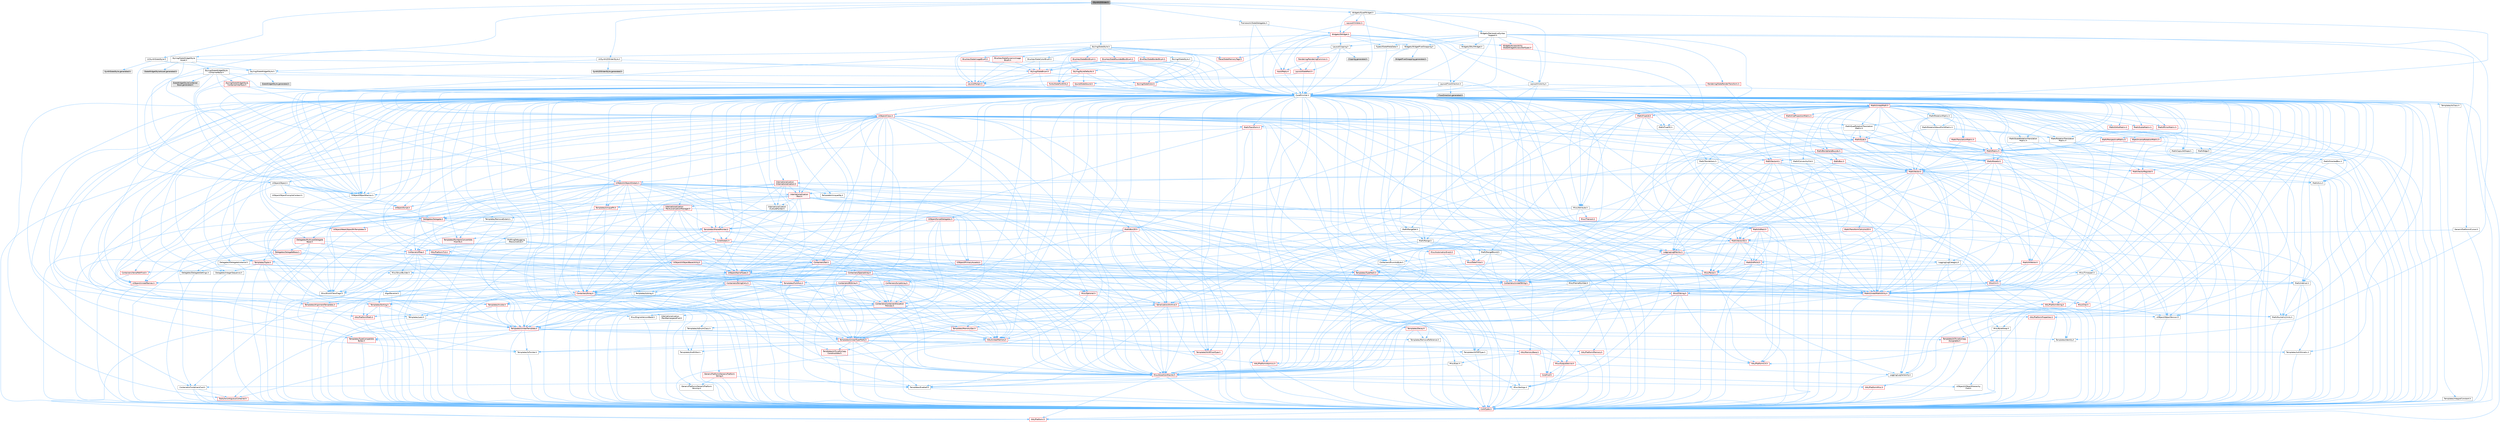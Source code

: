 digraph "SSynth2DSlider.h"
{
 // INTERACTIVE_SVG=YES
 // LATEX_PDF_SIZE
  bgcolor="transparent";
  edge [fontname=Helvetica,fontsize=10,labelfontname=Helvetica,labelfontsize=10];
  node [fontname=Helvetica,fontsize=10,shape=box,height=0.2,width=0.4];
  Node1 [id="Node000001",label="SSynth2DSlider.h",height=0.2,width=0.4,color="gray40", fillcolor="grey60", style="filled", fontcolor="black",tooltip=" "];
  Node1 -> Node2 [id="edge1_Node000001_Node000002",color="steelblue1",style="solid",tooltip=" "];
  Node2 [id="Node000002",label="Styling/SlateWidgetStyle\lAsset.h",height=0.2,width=0.4,color="grey40", fillcolor="white", style="filled",URL="$dd/dfb/SlateWidgetStyleAsset_8h.html",tooltip=" "];
  Node2 -> Node3 [id="edge2_Node000002_Node000003",color="steelblue1",style="solid",tooltip=" "];
  Node3 [id="Node000003",label="CoreMinimal.h",height=0.2,width=0.4,color="grey40", fillcolor="white", style="filled",URL="$d7/d67/CoreMinimal_8h.html",tooltip=" "];
  Node3 -> Node4 [id="edge3_Node000003_Node000004",color="steelblue1",style="solid",tooltip=" "];
  Node4 [id="Node000004",label="CoreTypes.h",height=0.2,width=0.4,color="red", fillcolor="#FFF0F0", style="filled",URL="$dc/dec/CoreTypes_8h.html",tooltip=" "];
  Node4 -> Node5 [id="edge4_Node000004_Node000005",color="steelblue1",style="solid",tooltip=" "];
  Node5 [id="Node000005",label="HAL/Platform.h",height=0.2,width=0.4,color="red", fillcolor="#FFF0F0", style="filled",URL="$d9/dd0/Platform_8h.html",tooltip=" "];
  Node3 -> Node18 [id="edge5_Node000003_Node000018",color="steelblue1",style="solid",tooltip=" "];
  Node18 [id="Node000018",label="CoreFwd.h",height=0.2,width=0.4,color="red", fillcolor="#FFF0F0", style="filled",URL="$d1/d1e/CoreFwd_8h.html",tooltip=" "];
  Node18 -> Node4 [id="edge6_Node000018_Node000004",color="steelblue1",style="solid",tooltip=" "];
  Node18 -> Node19 [id="edge7_Node000018_Node000019",color="steelblue1",style="solid",tooltip=" "];
  Node19 [id="Node000019",label="Containers/ContainersFwd.h",height=0.2,width=0.4,color="grey40", fillcolor="white", style="filled",URL="$d4/d0a/ContainersFwd_8h.html",tooltip=" "];
  Node19 -> Node5 [id="edge8_Node000019_Node000005",color="steelblue1",style="solid",tooltip=" "];
  Node19 -> Node4 [id="edge9_Node000019_Node000004",color="steelblue1",style="solid",tooltip=" "];
  Node19 -> Node20 [id="edge10_Node000019_Node000020",color="steelblue1",style="solid",tooltip=" "];
  Node20 [id="Node000020",label="Traits/IsContiguousContainer.h",height=0.2,width=0.4,color="red", fillcolor="#FFF0F0", style="filled",URL="$d5/d3c/IsContiguousContainer_8h.html",tooltip=" "];
  Node20 -> Node4 [id="edge11_Node000020_Node000004",color="steelblue1",style="solid",tooltip=" "];
  Node18 -> Node24 [id="edge12_Node000018_Node000024",color="steelblue1",style="solid",tooltip=" "];
  Node24 [id="Node000024",label="UObject/UObjectHierarchy\lFwd.h",height=0.2,width=0.4,color="grey40", fillcolor="white", style="filled",URL="$d3/d13/UObjectHierarchyFwd_8h.html",tooltip=" "];
  Node3 -> Node24 [id="edge13_Node000003_Node000024",color="steelblue1",style="solid",tooltip=" "];
  Node3 -> Node19 [id="edge14_Node000003_Node000019",color="steelblue1",style="solid",tooltip=" "];
  Node3 -> Node25 [id="edge15_Node000003_Node000025",color="steelblue1",style="solid",tooltip=" "];
  Node25 [id="Node000025",label="Misc/VarArgs.h",height=0.2,width=0.4,color="grey40", fillcolor="white", style="filled",URL="$d5/d6f/VarArgs_8h.html",tooltip=" "];
  Node25 -> Node4 [id="edge16_Node000025_Node000004",color="steelblue1",style="solid",tooltip=" "];
  Node3 -> Node26 [id="edge17_Node000003_Node000026",color="steelblue1",style="solid",tooltip=" "];
  Node26 [id="Node000026",label="Logging/LogVerbosity.h",height=0.2,width=0.4,color="grey40", fillcolor="white", style="filled",URL="$d2/d8f/LogVerbosity_8h.html",tooltip=" "];
  Node26 -> Node4 [id="edge18_Node000026_Node000004",color="steelblue1",style="solid",tooltip=" "];
  Node3 -> Node27 [id="edge19_Node000003_Node000027",color="steelblue1",style="solid",tooltip=" "];
  Node27 [id="Node000027",label="Misc/OutputDevice.h",height=0.2,width=0.4,color="red", fillcolor="#FFF0F0", style="filled",URL="$d7/d32/OutputDevice_8h.html",tooltip=" "];
  Node27 -> Node18 [id="edge20_Node000027_Node000018",color="steelblue1",style="solid",tooltip=" "];
  Node27 -> Node4 [id="edge21_Node000027_Node000004",color="steelblue1",style="solid",tooltip=" "];
  Node27 -> Node26 [id="edge22_Node000027_Node000026",color="steelblue1",style="solid",tooltip=" "];
  Node27 -> Node25 [id="edge23_Node000027_Node000025",color="steelblue1",style="solid",tooltip=" "];
  Node3 -> Node33 [id="edge24_Node000003_Node000033",color="steelblue1",style="solid",tooltip=" "];
  Node33 [id="Node000033",label="HAL/PlatformCrt.h",height=0.2,width=0.4,color="red", fillcolor="#FFF0F0", style="filled",URL="$d8/d75/PlatformCrt_8h.html",tooltip=" "];
  Node3 -> Node43 [id="edge25_Node000003_Node000043",color="steelblue1",style="solid",tooltip=" "];
  Node43 [id="Node000043",label="HAL/PlatformMisc.h",height=0.2,width=0.4,color="red", fillcolor="#FFF0F0", style="filled",URL="$d0/df5/PlatformMisc_8h.html",tooltip=" "];
  Node43 -> Node4 [id="edge26_Node000043_Node000004",color="steelblue1",style="solid",tooltip=" "];
  Node3 -> Node62 [id="edge27_Node000003_Node000062",color="steelblue1",style="solid",tooltip=" "];
  Node62 [id="Node000062",label="Misc/AssertionMacros.h",height=0.2,width=0.4,color="red", fillcolor="#FFF0F0", style="filled",URL="$d0/dfa/AssertionMacros_8h.html",tooltip=" "];
  Node62 -> Node4 [id="edge28_Node000062_Node000004",color="steelblue1",style="solid",tooltip=" "];
  Node62 -> Node5 [id="edge29_Node000062_Node000005",color="steelblue1",style="solid",tooltip=" "];
  Node62 -> Node43 [id="edge30_Node000062_Node000043",color="steelblue1",style="solid",tooltip=" "];
  Node62 -> Node63 [id="edge31_Node000062_Node000063",color="steelblue1",style="solid",tooltip=" "];
  Node63 [id="Node000063",label="Templates/EnableIf.h",height=0.2,width=0.4,color="grey40", fillcolor="white", style="filled",URL="$d7/d60/EnableIf_8h.html",tooltip=" "];
  Node63 -> Node4 [id="edge32_Node000063_Node000004",color="steelblue1",style="solid",tooltip=" "];
  Node62 -> Node25 [id="edge33_Node000062_Node000025",color="steelblue1",style="solid",tooltip=" "];
  Node3 -> Node71 [id="edge34_Node000003_Node000071",color="steelblue1",style="solid",tooltip=" "];
  Node71 [id="Node000071",label="Templates/IsPointer.h",height=0.2,width=0.4,color="grey40", fillcolor="white", style="filled",URL="$d7/d05/IsPointer_8h.html",tooltip=" "];
  Node71 -> Node4 [id="edge35_Node000071_Node000004",color="steelblue1",style="solid",tooltip=" "];
  Node3 -> Node72 [id="edge36_Node000003_Node000072",color="steelblue1",style="solid",tooltip=" "];
  Node72 [id="Node000072",label="HAL/PlatformMemory.h",height=0.2,width=0.4,color="red", fillcolor="#FFF0F0", style="filled",URL="$de/d68/PlatformMemory_8h.html",tooltip=" "];
  Node72 -> Node4 [id="edge37_Node000072_Node000004",color="steelblue1",style="solid",tooltip=" "];
  Node3 -> Node55 [id="edge38_Node000003_Node000055",color="steelblue1",style="solid",tooltip=" "];
  Node55 [id="Node000055",label="HAL/PlatformAtomics.h",height=0.2,width=0.4,color="red", fillcolor="#FFF0F0", style="filled",URL="$d3/d36/PlatformAtomics_8h.html",tooltip=" "];
  Node55 -> Node4 [id="edge39_Node000055_Node000004",color="steelblue1",style="solid",tooltip=" "];
  Node3 -> Node77 [id="edge40_Node000003_Node000077",color="steelblue1",style="solid",tooltip=" "];
  Node77 [id="Node000077",label="Misc/Exec.h",height=0.2,width=0.4,color="grey40", fillcolor="white", style="filled",URL="$de/ddb/Exec_8h.html",tooltip=" "];
  Node77 -> Node4 [id="edge41_Node000077_Node000004",color="steelblue1",style="solid",tooltip=" "];
  Node77 -> Node62 [id="edge42_Node000077_Node000062",color="steelblue1",style="solid",tooltip=" "];
  Node3 -> Node78 [id="edge43_Node000003_Node000078",color="steelblue1",style="solid",tooltip=" "];
  Node78 [id="Node000078",label="HAL/MemoryBase.h",height=0.2,width=0.4,color="red", fillcolor="#FFF0F0", style="filled",URL="$d6/d9f/MemoryBase_8h.html",tooltip=" "];
  Node78 -> Node4 [id="edge44_Node000078_Node000004",color="steelblue1",style="solid",tooltip=" "];
  Node78 -> Node55 [id="edge45_Node000078_Node000055",color="steelblue1",style="solid",tooltip=" "];
  Node78 -> Node33 [id="edge46_Node000078_Node000033",color="steelblue1",style="solid",tooltip=" "];
  Node78 -> Node77 [id="edge47_Node000078_Node000077",color="steelblue1",style="solid",tooltip=" "];
  Node78 -> Node27 [id="edge48_Node000078_Node000027",color="steelblue1",style="solid",tooltip=" "];
  Node3 -> Node88 [id="edge49_Node000003_Node000088",color="steelblue1",style="solid",tooltip=" "];
  Node88 [id="Node000088",label="HAL/UnrealMemory.h",height=0.2,width=0.4,color="red", fillcolor="#FFF0F0", style="filled",URL="$d9/d96/UnrealMemory_8h.html",tooltip=" "];
  Node88 -> Node4 [id="edge50_Node000088_Node000004",color="steelblue1",style="solid",tooltip=" "];
  Node88 -> Node78 [id="edge51_Node000088_Node000078",color="steelblue1",style="solid",tooltip=" "];
  Node88 -> Node72 [id="edge52_Node000088_Node000072",color="steelblue1",style="solid",tooltip=" "];
  Node88 -> Node71 [id="edge53_Node000088_Node000071",color="steelblue1",style="solid",tooltip=" "];
  Node3 -> Node90 [id="edge54_Node000003_Node000090",color="steelblue1",style="solid",tooltip=" "];
  Node90 [id="Node000090",label="Templates/IsArithmetic.h",height=0.2,width=0.4,color="grey40", fillcolor="white", style="filled",URL="$d2/d5d/IsArithmetic_8h.html",tooltip=" "];
  Node90 -> Node4 [id="edge55_Node000090_Node000004",color="steelblue1",style="solid",tooltip=" "];
  Node3 -> Node84 [id="edge56_Node000003_Node000084",color="steelblue1",style="solid",tooltip=" "];
  Node84 [id="Node000084",label="Templates/AndOrNot.h",height=0.2,width=0.4,color="grey40", fillcolor="white", style="filled",URL="$db/d0a/AndOrNot_8h.html",tooltip=" "];
  Node84 -> Node4 [id="edge57_Node000084_Node000004",color="steelblue1",style="solid",tooltip=" "];
  Node3 -> Node91 [id="edge58_Node000003_Node000091",color="steelblue1",style="solid",tooltip=" "];
  Node91 [id="Node000091",label="Templates/IsPODType.h",height=0.2,width=0.4,color="grey40", fillcolor="white", style="filled",URL="$d7/db1/IsPODType_8h.html",tooltip=" "];
  Node91 -> Node4 [id="edge59_Node000091_Node000004",color="steelblue1",style="solid",tooltip=" "];
  Node3 -> Node92 [id="edge60_Node000003_Node000092",color="steelblue1",style="solid",tooltip=" "];
  Node92 [id="Node000092",label="Templates/IsUECoreType.h",height=0.2,width=0.4,color="red", fillcolor="#FFF0F0", style="filled",URL="$d1/db8/IsUECoreType_8h.html",tooltip=" "];
  Node92 -> Node4 [id="edge61_Node000092_Node000004",color="steelblue1",style="solid",tooltip=" "];
  Node3 -> Node85 [id="edge62_Node000003_Node000085",color="steelblue1",style="solid",tooltip=" "];
  Node85 [id="Node000085",label="Templates/IsTriviallyCopy\lConstructible.h",height=0.2,width=0.4,color="red", fillcolor="#FFF0F0", style="filled",URL="$d3/d78/IsTriviallyCopyConstructible_8h.html",tooltip=" "];
  Node85 -> Node4 [id="edge63_Node000085_Node000004",color="steelblue1",style="solid",tooltip=" "];
  Node3 -> Node93 [id="edge64_Node000003_Node000093",color="steelblue1",style="solid",tooltip=" "];
  Node93 [id="Node000093",label="Templates/UnrealTypeTraits.h",height=0.2,width=0.4,color="red", fillcolor="#FFF0F0", style="filled",URL="$d2/d2d/UnrealTypeTraits_8h.html",tooltip=" "];
  Node93 -> Node4 [id="edge65_Node000093_Node000004",color="steelblue1",style="solid",tooltip=" "];
  Node93 -> Node71 [id="edge66_Node000093_Node000071",color="steelblue1",style="solid",tooltip=" "];
  Node93 -> Node62 [id="edge67_Node000093_Node000062",color="steelblue1",style="solid",tooltip=" "];
  Node93 -> Node84 [id="edge68_Node000093_Node000084",color="steelblue1",style="solid",tooltip=" "];
  Node93 -> Node63 [id="edge69_Node000093_Node000063",color="steelblue1",style="solid",tooltip=" "];
  Node93 -> Node90 [id="edge70_Node000093_Node000090",color="steelblue1",style="solid",tooltip=" "];
  Node93 -> Node91 [id="edge71_Node000093_Node000091",color="steelblue1",style="solid",tooltip=" "];
  Node93 -> Node92 [id="edge72_Node000093_Node000092",color="steelblue1",style="solid",tooltip=" "];
  Node93 -> Node85 [id="edge73_Node000093_Node000085",color="steelblue1",style="solid",tooltip=" "];
  Node3 -> Node63 [id="edge74_Node000003_Node000063",color="steelblue1",style="solid",tooltip=" "];
  Node3 -> Node95 [id="edge75_Node000003_Node000095",color="steelblue1",style="solid",tooltip=" "];
  Node95 [id="Node000095",label="Templates/RemoveReference.h",height=0.2,width=0.4,color="grey40", fillcolor="white", style="filled",URL="$da/dbe/RemoveReference_8h.html",tooltip=" "];
  Node95 -> Node4 [id="edge76_Node000095_Node000004",color="steelblue1",style="solid",tooltip=" "];
  Node3 -> Node96 [id="edge77_Node000003_Node000096",color="steelblue1",style="solid",tooltip=" "];
  Node96 [id="Node000096",label="Templates/IntegralConstant.h",height=0.2,width=0.4,color="grey40", fillcolor="white", style="filled",URL="$db/d1b/IntegralConstant_8h.html",tooltip=" "];
  Node96 -> Node4 [id="edge78_Node000096_Node000004",color="steelblue1",style="solid",tooltip=" "];
  Node3 -> Node97 [id="edge79_Node000003_Node000097",color="steelblue1",style="solid",tooltip=" "];
  Node97 [id="Node000097",label="Templates/IsClass.h",height=0.2,width=0.4,color="grey40", fillcolor="white", style="filled",URL="$db/dcb/IsClass_8h.html",tooltip=" "];
  Node97 -> Node4 [id="edge80_Node000097_Node000004",color="steelblue1",style="solid",tooltip=" "];
  Node3 -> Node98 [id="edge81_Node000003_Node000098",color="steelblue1",style="solid",tooltip=" "];
  Node98 [id="Node000098",label="Templates/TypeCompatible\lBytes.h",height=0.2,width=0.4,color="red", fillcolor="#FFF0F0", style="filled",URL="$df/d0a/TypeCompatibleBytes_8h.html",tooltip=" "];
  Node98 -> Node4 [id="edge82_Node000098_Node000004",color="steelblue1",style="solid",tooltip=" "];
  Node3 -> Node20 [id="edge83_Node000003_Node000020",color="steelblue1",style="solid",tooltip=" "];
  Node3 -> Node99 [id="edge84_Node000003_Node000099",color="steelblue1",style="solid",tooltip=" "];
  Node99 [id="Node000099",label="Templates/UnrealTemplate.h",height=0.2,width=0.4,color="red", fillcolor="#FFF0F0", style="filled",URL="$d4/d24/UnrealTemplate_8h.html",tooltip=" "];
  Node99 -> Node4 [id="edge85_Node000099_Node000004",color="steelblue1",style="solid",tooltip=" "];
  Node99 -> Node71 [id="edge86_Node000099_Node000071",color="steelblue1",style="solid",tooltip=" "];
  Node99 -> Node88 [id="edge87_Node000099_Node000088",color="steelblue1",style="solid",tooltip=" "];
  Node99 -> Node93 [id="edge88_Node000099_Node000093",color="steelblue1",style="solid",tooltip=" "];
  Node99 -> Node95 [id="edge89_Node000099_Node000095",color="steelblue1",style="solid",tooltip=" "];
  Node99 -> Node98 [id="edge90_Node000099_Node000098",color="steelblue1",style="solid",tooltip=" "];
  Node99 -> Node66 [id="edge91_Node000099_Node000066",color="steelblue1",style="solid",tooltip=" "];
  Node66 [id="Node000066",label="Templates/Identity.h",height=0.2,width=0.4,color="grey40", fillcolor="white", style="filled",URL="$d0/dd5/Identity_8h.html",tooltip=" "];
  Node99 -> Node20 [id="edge92_Node000099_Node000020",color="steelblue1",style="solid",tooltip=" "];
  Node3 -> Node48 [id="edge93_Node000003_Node000048",color="steelblue1",style="solid",tooltip=" "];
  Node48 [id="Node000048",label="Math/NumericLimits.h",height=0.2,width=0.4,color="grey40", fillcolor="white", style="filled",URL="$df/d1b/NumericLimits_8h.html",tooltip=" "];
  Node48 -> Node4 [id="edge94_Node000048_Node000004",color="steelblue1",style="solid",tooltip=" "];
  Node3 -> Node103 [id="edge95_Node000003_Node000103",color="steelblue1",style="solid",tooltip=" "];
  Node103 [id="Node000103",label="HAL/PlatformMath.h",height=0.2,width=0.4,color="red", fillcolor="#FFF0F0", style="filled",URL="$dc/d53/PlatformMath_8h.html",tooltip=" "];
  Node103 -> Node4 [id="edge96_Node000103_Node000004",color="steelblue1",style="solid",tooltip=" "];
  Node3 -> Node86 [id="edge97_Node000003_Node000086",color="steelblue1",style="solid",tooltip=" "];
  Node86 [id="Node000086",label="Templates/IsTriviallyCopy\lAssignable.h",height=0.2,width=0.4,color="red", fillcolor="#FFF0F0", style="filled",URL="$d2/df2/IsTriviallyCopyAssignable_8h.html",tooltip=" "];
  Node86 -> Node4 [id="edge98_Node000086_Node000004",color="steelblue1",style="solid",tooltip=" "];
  Node3 -> Node111 [id="edge99_Node000003_Node000111",color="steelblue1",style="solid",tooltip=" "];
  Node111 [id="Node000111",label="Templates/MemoryOps.h",height=0.2,width=0.4,color="red", fillcolor="#FFF0F0", style="filled",URL="$db/dea/MemoryOps_8h.html",tooltip=" "];
  Node111 -> Node4 [id="edge100_Node000111_Node000004",color="steelblue1",style="solid",tooltip=" "];
  Node111 -> Node88 [id="edge101_Node000111_Node000088",color="steelblue1",style="solid",tooltip=" "];
  Node111 -> Node86 [id="edge102_Node000111_Node000086",color="steelblue1",style="solid",tooltip=" "];
  Node111 -> Node85 [id="edge103_Node000111_Node000085",color="steelblue1",style="solid",tooltip=" "];
  Node111 -> Node93 [id="edge104_Node000111_Node000093",color="steelblue1",style="solid",tooltip=" "];
  Node3 -> Node112 [id="edge105_Node000003_Node000112",color="steelblue1",style="solid",tooltip=" "];
  Node112 [id="Node000112",label="Containers/ContainerAllocation\lPolicies.h",height=0.2,width=0.4,color="red", fillcolor="#FFF0F0", style="filled",URL="$d7/dff/ContainerAllocationPolicies_8h.html",tooltip=" "];
  Node112 -> Node4 [id="edge106_Node000112_Node000004",color="steelblue1",style="solid",tooltip=" "];
  Node112 -> Node112 [id="edge107_Node000112_Node000112",color="steelblue1",style="solid",tooltip=" "];
  Node112 -> Node103 [id="edge108_Node000112_Node000103",color="steelblue1",style="solid",tooltip=" "];
  Node112 -> Node88 [id="edge109_Node000112_Node000088",color="steelblue1",style="solid",tooltip=" "];
  Node112 -> Node48 [id="edge110_Node000112_Node000048",color="steelblue1",style="solid",tooltip=" "];
  Node112 -> Node62 [id="edge111_Node000112_Node000062",color="steelblue1",style="solid",tooltip=" "];
  Node112 -> Node111 [id="edge112_Node000112_Node000111",color="steelblue1",style="solid",tooltip=" "];
  Node112 -> Node98 [id="edge113_Node000112_Node000098",color="steelblue1",style="solid",tooltip=" "];
  Node3 -> Node115 [id="edge114_Node000003_Node000115",color="steelblue1",style="solid",tooltip=" "];
  Node115 [id="Node000115",label="Templates/IsEnumClass.h",height=0.2,width=0.4,color="grey40", fillcolor="white", style="filled",URL="$d7/d15/IsEnumClass_8h.html",tooltip=" "];
  Node115 -> Node4 [id="edge115_Node000115_Node000004",color="steelblue1",style="solid",tooltip=" "];
  Node115 -> Node84 [id="edge116_Node000115_Node000084",color="steelblue1",style="solid",tooltip=" "];
  Node3 -> Node116 [id="edge117_Node000003_Node000116",color="steelblue1",style="solid",tooltip=" "];
  Node116 [id="Node000116",label="HAL/PlatformProperties.h",height=0.2,width=0.4,color="red", fillcolor="#FFF0F0", style="filled",URL="$d9/db0/PlatformProperties_8h.html",tooltip=" "];
  Node116 -> Node4 [id="edge118_Node000116_Node000004",color="steelblue1",style="solid",tooltip=" "];
  Node3 -> Node119 [id="edge119_Node000003_Node000119",color="steelblue1",style="solid",tooltip=" "];
  Node119 [id="Node000119",label="Misc/EngineVersionBase.h",height=0.2,width=0.4,color="grey40", fillcolor="white", style="filled",URL="$d5/d2b/EngineVersionBase_8h.html",tooltip=" "];
  Node119 -> Node4 [id="edge120_Node000119_Node000004",color="steelblue1",style="solid",tooltip=" "];
  Node3 -> Node120 [id="edge121_Node000003_Node000120",color="steelblue1",style="solid",tooltip=" "];
  Node120 [id="Node000120",label="Internationalization\l/TextNamespaceFwd.h",height=0.2,width=0.4,color="grey40", fillcolor="white", style="filled",URL="$d8/d97/TextNamespaceFwd_8h.html",tooltip=" "];
  Node120 -> Node4 [id="edge122_Node000120_Node000004",color="steelblue1",style="solid",tooltip=" "];
  Node3 -> Node121 [id="edge123_Node000003_Node000121",color="steelblue1",style="solid",tooltip=" "];
  Node121 [id="Node000121",label="Serialization/Archive.h",height=0.2,width=0.4,color="red", fillcolor="#FFF0F0", style="filled",URL="$d7/d3b/Archive_8h.html",tooltip=" "];
  Node121 -> Node18 [id="edge124_Node000121_Node000018",color="steelblue1",style="solid",tooltip=" "];
  Node121 -> Node4 [id="edge125_Node000121_Node000004",color="steelblue1",style="solid",tooltip=" "];
  Node121 -> Node116 [id="edge126_Node000121_Node000116",color="steelblue1",style="solid",tooltip=" "];
  Node121 -> Node120 [id="edge127_Node000121_Node000120",color="steelblue1",style="solid",tooltip=" "];
  Node121 -> Node62 [id="edge128_Node000121_Node000062",color="steelblue1",style="solid",tooltip=" "];
  Node121 -> Node119 [id="edge129_Node000121_Node000119",color="steelblue1",style="solid",tooltip=" "];
  Node121 -> Node25 [id="edge130_Node000121_Node000025",color="steelblue1",style="solid",tooltip=" "];
  Node121 -> Node63 [id="edge131_Node000121_Node000063",color="steelblue1",style="solid",tooltip=" "];
  Node121 -> Node115 [id="edge132_Node000121_Node000115",color="steelblue1",style="solid",tooltip=" "];
  Node121 -> Node99 [id="edge133_Node000121_Node000099",color="steelblue1",style="solid",tooltip=" "];
  Node121 -> Node124 [id="edge134_Node000121_Node000124",color="steelblue1",style="solid",tooltip=" "];
  Node124 [id="Node000124",label="UObject/ObjectVersion.h",height=0.2,width=0.4,color="grey40", fillcolor="white", style="filled",URL="$da/d63/ObjectVersion_8h.html",tooltip=" "];
  Node124 -> Node4 [id="edge135_Node000124_Node000004",color="steelblue1",style="solid",tooltip=" "];
  Node3 -> Node125 [id="edge136_Node000003_Node000125",color="steelblue1",style="solid",tooltip=" "];
  Node125 [id="Node000125",label="Templates/Less.h",height=0.2,width=0.4,color="grey40", fillcolor="white", style="filled",URL="$de/dc8/Less_8h.html",tooltip=" "];
  Node125 -> Node4 [id="edge137_Node000125_Node000004",color="steelblue1",style="solid",tooltip=" "];
  Node125 -> Node99 [id="edge138_Node000125_Node000099",color="steelblue1",style="solid",tooltip=" "];
  Node3 -> Node126 [id="edge139_Node000003_Node000126",color="steelblue1",style="solid",tooltip=" "];
  Node126 [id="Node000126",label="Templates/Sorting.h",height=0.2,width=0.4,color="red", fillcolor="#FFF0F0", style="filled",URL="$d3/d9e/Sorting_8h.html",tooltip=" "];
  Node126 -> Node4 [id="edge140_Node000126_Node000004",color="steelblue1",style="solid",tooltip=" "];
  Node126 -> Node103 [id="edge141_Node000126_Node000103",color="steelblue1",style="solid",tooltip=" "];
  Node126 -> Node125 [id="edge142_Node000126_Node000125",color="steelblue1",style="solid",tooltip=" "];
  Node3 -> Node137 [id="edge143_Node000003_Node000137",color="steelblue1",style="solid",tooltip=" "];
  Node137 [id="Node000137",label="Misc/Char.h",height=0.2,width=0.4,color="red", fillcolor="#FFF0F0", style="filled",URL="$d0/d58/Char_8h.html",tooltip=" "];
  Node137 -> Node4 [id="edge144_Node000137_Node000004",color="steelblue1",style="solid",tooltip=" "];
  Node3 -> Node140 [id="edge145_Node000003_Node000140",color="steelblue1",style="solid",tooltip=" "];
  Node140 [id="Node000140",label="GenericPlatform/GenericPlatform\lStricmp.h",height=0.2,width=0.4,color="grey40", fillcolor="white", style="filled",URL="$d2/d86/GenericPlatformStricmp_8h.html",tooltip=" "];
  Node140 -> Node4 [id="edge146_Node000140_Node000004",color="steelblue1",style="solid",tooltip=" "];
  Node3 -> Node141 [id="edge147_Node000003_Node000141",color="steelblue1",style="solid",tooltip=" "];
  Node141 [id="Node000141",label="GenericPlatform/GenericPlatform\lString.h",height=0.2,width=0.4,color="red", fillcolor="#FFF0F0", style="filled",URL="$dd/d20/GenericPlatformString_8h.html",tooltip=" "];
  Node141 -> Node4 [id="edge148_Node000141_Node000004",color="steelblue1",style="solid",tooltip=" "];
  Node141 -> Node140 [id="edge149_Node000141_Node000140",color="steelblue1",style="solid",tooltip=" "];
  Node141 -> Node63 [id="edge150_Node000141_Node000063",color="steelblue1",style="solid",tooltip=" "];
  Node3 -> Node74 [id="edge151_Node000003_Node000074",color="steelblue1",style="solid",tooltip=" "];
  Node74 [id="Node000074",label="HAL/PlatformString.h",height=0.2,width=0.4,color="red", fillcolor="#FFF0F0", style="filled",URL="$db/db5/PlatformString_8h.html",tooltip=" "];
  Node74 -> Node4 [id="edge152_Node000074_Node000004",color="steelblue1",style="solid",tooltip=" "];
  Node3 -> Node144 [id="edge153_Node000003_Node000144",color="steelblue1",style="solid",tooltip=" "];
  Node144 [id="Node000144",label="Misc/CString.h",height=0.2,width=0.4,color="red", fillcolor="#FFF0F0", style="filled",URL="$d2/d49/CString_8h.html",tooltip=" "];
  Node144 -> Node4 [id="edge154_Node000144_Node000004",color="steelblue1",style="solid",tooltip=" "];
  Node144 -> Node33 [id="edge155_Node000144_Node000033",color="steelblue1",style="solid",tooltip=" "];
  Node144 -> Node74 [id="edge156_Node000144_Node000074",color="steelblue1",style="solid",tooltip=" "];
  Node144 -> Node62 [id="edge157_Node000144_Node000062",color="steelblue1",style="solid",tooltip=" "];
  Node144 -> Node137 [id="edge158_Node000144_Node000137",color="steelblue1",style="solid",tooltip=" "];
  Node144 -> Node25 [id="edge159_Node000144_Node000025",color="steelblue1",style="solid",tooltip=" "];
  Node3 -> Node145 [id="edge160_Node000003_Node000145",color="steelblue1",style="solid",tooltip=" "];
  Node145 [id="Node000145",label="Misc/Crc.h",height=0.2,width=0.4,color="red", fillcolor="#FFF0F0", style="filled",URL="$d4/dd2/Crc_8h.html",tooltip=" "];
  Node145 -> Node4 [id="edge161_Node000145_Node000004",color="steelblue1",style="solid",tooltip=" "];
  Node145 -> Node74 [id="edge162_Node000145_Node000074",color="steelblue1",style="solid",tooltip=" "];
  Node145 -> Node62 [id="edge163_Node000145_Node000062",color="steelblue1",style="solid",tooltip=" "];
  Node145 -> Node144 [id="edge164_Node000145_Node000144",color="steelblue1",style="solid",tooltip=" "];
  Node145 -> Node137 [id="edge165_Node000145_Node000137",color="steelblue1",style="solid",tooltip=" "];
  Node145 -> Node93 [id="edge166_Node000145_Node000093",color="steelblue1",style="solid",tooltip=" "];
  Node3 -> Node136 [id="edge167_Node000003_Node000136",color="steelblue1",style="solid",tooltip=" "];
  Node136 [id="Node000136",label="Math/UnrealMathUtility.h",height=0.2,width=0.4,color="red", fillcolor="#FFF0F0", style="filled",URL="$db/db8/UnrealMathUtility_8h.html",tooltip=" "];
  Node136 -> Node4 [id="edge168_Node000136_Node000004",color="steelblue1",style="solid",tooltip=" "];
  Node136 -> Node62 [id="edge169_Node000136_Node000062",color="steelblue1",style="solid",tooltip=" "];
  Node136 -> Node103 [id="edge170_Node000136_Node000103",color="steelblue1",style="solid",tooltip=" "];
  Node136 -> Node66 [id="edge171_Node000136_Node000066",color="steelblue1",style="solid",tooltip=" "];
  Node3 -> Node146 [id="edge172_Node000003_Node000146",color="steelblue1",style="solid",tooltip=" "];
  Node146 [id="Node000146",label="Containers/UnrealString.h",height=0.2,width=0.4,color="red", fillcolor="#FFF0F0", style="filled",URL="$d5/dba/UnrealString_8h.html",tooltip=" "];
  Node3 -> Node150 [id="edge173_Node000003_Node000150",color="steelblue1",style="solid",tooltip=" "];
  Node150 [id="Node000150",label="Containers/Array.h",height=0.2,width=0.4,color="red", fillcolor="#FFF0F0", style="filled",URL="$df/dd0/Array_8h.html",tooltip=" "];
  Node150 -> Node4 [id="edge174_Node000150_Node000004",color="steelblue1",style="solid",tooltip=" "];
  Node150 -> Node62 [id="edge175_Node000150_Node000062",color="steelblue1",style="solid",tooltip=" "];
  Node150 -> Node88 [id="edge176_Node000150_Node000088",color="steelblue1",style="solid",tooltip=" "];
  Node150 -> Node93 [id="edge177_Node000150_Node000093",color="steelblue1",style="solid",tooltip=" "];
  Node150 -> Node99 [id="edge178_Node000150_Node000099",color="steelblue1",style="solid",tooltip=" "];
  Node150 -> Node112 [id="edge179_Node000150_Node000112",color="steelblue1",style="solid",tooltip=" "];
  Node150 -> Node121 [id="edge180_Node000150_Node000121",color="steelblue1",style="solid",tooltip=" "];
  Node150 -> Node129 [id="edge181_Node000150_Node000129",color="steelblue1",style="solid",tooltip=" "];
  Node129 [id="Node000129",label="Templates/Invoke.h",height=0.2,width=0.4,color="red", fillcolor="#FFF0F0", style="filled",URL="$d7/deb/Invoke_8h.html",tooltip=" "];
  Node129 -> Node4 [id="edge182_Node000129_Node000004",color="steelblue1",style="solid",tooltip=" "];
  Node129 -> Node99 [id="edge183_Node000129_Node000099",color="steelblue1",style="solid",tooltip=" "];
  Node150 -> Node125 [id="edge184_Node000150_Node000125",color="steelblue1",style="solid",tooltip=" "];
  Node150 -> Node126 [id="edge185_Node000150_Node000126",color="steelblue1",style="solid",tooltip=" "];
  Node150 -> Node173 [id="edge186_Node000150_Node000173",color="steelblue1",style="solid",tooltip=" "];
  Node173 [id="Node000173",label="Templates/AlignmentTemplates.h",height=0.2,width=0.4,color="red", fillcolor="#FFF0F0", style="filled",URL="$dd/d32/AlignmentTemplates_8h.html",tooltip=" "];
  Node173 -> Node4 [id="edge187_Node000173_Node000004",color="steelblue1",style="solid",tooltip=" "];
  Node173 -> Node71 [id="edge188_Node000173_Node000071",color="steelblue1",style="solid",tooltip=" "];
  Node3 -> Node174 [id="edge189_Node000003_Node000174",color="steelblue1",style="solid",tooltip=" "];
  Node174 [id="Node000174",label="Misc/FrameNumber.h",height=0.2,width=0.4,color="grey40", fillcolor="white", style="filled",URL="$dd/dbd/FrameNumber_8h.html",tooltip=" "];
  Node174 -> Node4 [id="edge190_Node000174_Node000004",color="steelblue1",style="solid",tooltip=" "];
  Node174 -> Node48 [id="edge191_Node000174_Node000048",color="steelblue1",style="solid",tooltip=" "];
  Node174 -> Node136 [id="edge192_Node000174_Node000136",color="steelblue1",style="solid",tooltip=" "];
  Node174 -> Node63 [id="edge193_Node000174_Node000063",color="steelblue1",style="solid",tooltip=" "];
  Node174 -> Node93 [id="edge194_Node000174_Node000093",color="steelblue1",style="solid",tooltip=" "];
  Node3 -> Node175 [id="edge195_Node000003_Node000175",color="steelblue1",style="solid",tooltip=" "];
  Node175 [id="Node000175",label="Misc/Timespan.h",height=0.2,width=0.4,color="grey40", fillcolor="white", style="filled",URL="$da/dd9/Timespan_8h.html",tooltip=" "];
  Node175 -> Node4 [id="edge196_Node000175_Node000004",color="steelblue1",style="solid",tooltip=" "];
  Node175 -> Node176 [id="edge197_Node000175_Node000176",color="steelblue1",style="solid",tooltip=" "];
  Node176 [id="Node000176",label="Math/Interval.h",height=0.2,width=0.4,color="grey40", fillcolor="white", style="filled",URL="$d1/d55/Interval_8h.html",tooltip=" "];
  Node176 -> Node4 [id="edge198_Node000176_Node000004",color="steelblue1",style="solid",tooltip=" "];
  Node176 -> Node90 [id="edge199_Node000176_Node000090",color="steelblue1",style="solid",tooltip=" "];
  Node176 -> Node93 [id="edge200_Node000176_Node000093",color="steelblue1",style="solid",tooltip=" "];
  Node176 -> Node48 [id="edge201_Node000176_Node000048",color="steelblue1",style="solid",tooltip=" "];
  Node176 -> Node136 [id="edge202_Node000176_Node000136",color="steelblue1",style="solid",tooltip=" "];
  Node175 -> Node136 [id="edge203_Node000175_Node000136",color="steelblue1",style="solid",tooltip=" "];
  Node175 -> Node62 [id="edge204_Node000175_Node000062",color="steelblue1",style="solid",tooltip=" "];
  Node3 -> Node177 [id="edge205_Node000003_Node000177",color="steelblue1",style="solid",tooltip=" "];
  Node177 [id="Node000177",label="Containers/StringConv.h",height=0.2,width=0.4,color="red", fillcolor="#FFF0F0", style="filled",URL="$d3/ddf/StringConv_8h.html",tooltip=" "];
  Node177 -> Node4 [id="edge206_Node000177_Node000004",color="steelblue1",style="solid",tooltip=" "];
  Node177 -> Node62 [id="edge207_Node000177_Node000062",color="steelblue1",style="solid",tooltip=" "];
  Node177 -> Node112 [id="edge208_Node000177_Node000112",color="steelblue1",style="solid",tooltip=" "];
  Node177 -> Node150 [id="edge209_Node000177_Node000150",color="steelblue1",style="solid",tooltip=" "];
  Node177 -> Node144 [id="edge210_Node000177_Node000144",color="steelblue1",style="solid",tooltip=" "];
  Node177 -> Node178 [id="edge211_Node000177_Node000178",color="steelblue1",style="solid",tooltip=" "];
  Node178 [id="Node000178",label="Templates/IsArray.h",height=0.2,width=0.4,color="grey40", fillcolor="white", style="filled",URL="$d8/d8d/IsArray_8h.html",tooltip=" "];
  Node178 -> Node4 [id="edge212_Node000178_Node000004",color="steelblue1",style="solid",tooltip=" "];
  Node177 -> Node99 [id="edge213_Node000177_Node000099",color="steelblue1",style="solid",tooltip=" "];
  Node177 -> Node93 [id="edge214_Node000177_Node000093",color="steelblue1",style="solid",tooltip=" "];
  Node177 -> Node20 [id="edge215_Node000177_Node000020",color="steelblue1",style="solid",tooltip=" "];
  Node3 -> Node179 [id="edge216_Node000003_Node000179",color="steelblue1",style="solid",tooltip=" "];
  Node179 [id="Node000179",label="UObject/UnrealNames.h",height=0.2,width=0.4,color="red", fillcolor="#FFF0F0", style="filled",URL="$d8/db1/UnrealNames_8h.html",tooltip=" "];
  Node179 -> Node4 [id="edge217_Node000179_Node000004",color="steelblue1",style="solid",tooltip=" "];
  Node3 -> Node181 [id="edge218_Node000003_Node000181",color="steelblue1",style="solid",tooltip=" "];
  Node181 [id="Node000181",label="UObject/NameTypes.h",height=0.2,width=0.4,color="red", fillcolor="#FFF0F0", style="filled",URL="$d6/d35/NameTypes_8h.html",tooltip=" "];
  Node181 -> Node4 [id="edge219_Node000181_Node000004",color="steelblue1",style="solid",tooltip=" "];
  Node181 -> Node62 [id="edge220_Node000181_Node000062",color="steelblue1",style="solid",tooltip=" "];
  Node181 -> Node88 [id="edge221_Node000181_Node000088",color="steelblue1",style="solid",tooltip=" "];
  Node181 -> Node93 [id="edge222_Node000181_Node000093",color="steelblue1",style="solid",tooltip=" "];
  Node181 -> Node99 [id="edge223_Node000181_Node000099",color="steelblue1",style="solid",tooltip=" "];
  Node181 -> Node146 [id="edge224_Node000181_Node000146",color="steelblue1",style="solid",tooltip=" "];
  Node181 -> Node177 [id="edge225_Node000181_Node000177",color="steelblue1",style="solid",tooltip=" "];
  Node181 -> Node179 [id="edge226_Node000181_Node000179",color="steelblue1",style="solid",tooltip=" "];
  Node3 -> Node189 [id="edge227_Node000003_Node000189",color="steelblue1",style="solid",tooltip=" "];
  Node189 [id="Node000189",label="Misc/Parse.h",height=0.2,width=0.4,color="red", fillcolor="#FFF0F0", style="filled",URL="$dc/d71/Parse_8h.html",tooltip=" "];
  Node189 -> Node146 [id="edge228_Node000189_Node000146",color="steelblue1",style="solid",tooltip=" "];
  Node189 -> Node4 [id="edge229_Node000189_Node000004",color="steelblue1",style="solid",tooltip=" "];
  Node189 -> Node33 [id="edge230_Node000189_Node000033",color="steelblue1",style="solid",tooltip=" "];
  Node189 -> Node50 [id="edge231_Node000189_Node000050",color="steelblue1",style="solid",tooltip=" "];
  Node50 [id="Node000050",label="Misc/EnumClassFlags.h",height=0.2,width=0.4,color="grey40", fillcolor="white", style="filled",URL="$d8/de7/EnumClassFlags_8h.html",tooltip=" "];
  Node189 -> Node190 [id="edge232_Node000189_Node000190",color="steelblue1",style="solid",tooltip=" "];
  Node190 [id="Node000190",label="Templates/Function.h",height=0.2,width=0.4,color="red", fillcolor="#FFF0F0", style="filled",URL="$df/df5/Function_8h.html",tooltip=" "];
  Node190 -> Node4 [id="edge233_Node000190_Node000004",color="steelblue1",style="solid",tooltip=" "];
  Node190 -> Node62 [id="edge234_Node000190_Node000062",color="steelblue1",style="solid",tooltip=" "];
  Node190 -> Node88 [id="edge235_Node000190_Node000088",color="steelblue1",style="solid",tooltip=" "];
  Node190 -> Node93 [id="edge236_Node000190_Node000093",color="steelblue1",style="solid",tooltip=" "];
  Node190 -> Node129 [id="edge237_Node000190_Node000129",color="steelblue1",style="solid",tooltip=" "];
  Node190 -> Node99 [id="edge238_Node000190_Node000099",color="steelblue1",style="solid",tooltip=" "];
  Node190 -> Node136 [id="edge239_Node000190_Node000136",color="steelblue1",style="solid",tooltip=" "];
  Node3 -> Node173 [id="edge240_Node000003_Node000173",color="steelblue1",style="solid",tooltip=" "];
  Node3 -> Node192 [id="edge241_Node000003_Node000192",color="steelblue1",style="solid",tooltip=" "];
  Node192 [id="Node000192",label="Misc/StructBuilder.h",height=0.2,width=0.4,color="grey40", fillcolor="white", style="filled",URL="$d9/db3/StructBuilder_8h.html",tooltip=" "];
  Node192 -> Node4 [id="edge242_Node000192_Node000004",color="steelblue1",style="solid",tooltip=" "];
  Node192 -> Node136 [id="edge243_Node000192_Node000136",color="steelblue1",style="solid",tooltip=" "];
  Node192 -> Node173 [id="edge244_Node000192_Node000173",color="steelblue1",style="solid",tooltip=" "];
  Node3 -> Node105 [id="edge245_Node000003_Node000105",color="steelblue1",style="solid",tooltip=" "];
  Node105 [id="Node000105",label="Templates/Decay.h",height=0.2,width=0.4,color="red", fillcolor="#FFF0F0", style="filled",URL="$dd/d0f/Decay_8h.html",tooltip=" "];
  Node105 -> Node4 [id="edge246_Node000105_Node000004",color="steelblue1",style="solid",tooltip=" "];
  Node105 -> Node95 [id="edge247_Node000105_Node000095",color="steelblue1",style="solid",tooltip=" "];
  Node3 -> Node193 [id="edge248_Node000003_Node000193",color="steelblue1",style="solid",tooltip=" "];
  Node193 [id="Node000193",label="Templates/PointerIsConvertible\lFromTo.h",height=0.2,width=0.4,color="red", fillcolor="#FFF0F0", style="filled",URL="$d6/d65/PointerIsConvertibleFromTo_8h.html",tooltip=" "];
  Node193 -> Node4 [id="edge249_Node000193_Node000004",color="steelblue1",style="solid",tooltip=" "];
  Node3 -> Node129 [id="edge250_Node000003_Node000129",color="steelblue1",style="solid",tooltip=" "];
  Node3 -> Node190 [id="edge251_Node000003_Node000190",color="steelblue1",style="solid",tooltip=" "];
  Node3 -> Node162 [id="edge252_Node000003_Node000162",color="steelblue1",style="solid",tooltip=" "];
  Node162 [id="Node000162",label="Templates/TypeHash.h",height=0.2,width=0.4,color="red", fillcolor="#FFF0F0", style="filled",URL="$d1/d62/TypeHash_8h.html",tooltip=" "];
  Node162 -> Node4 [id="edge253_Node000162_Node000004",color="steelblue1",style="solid",tooltip=" "];
  Node162 -> Node145 [id="edge254_Node000162_Node000145",color="steelblue1",style="solid",tooltip=" "];
  Node3 -> Node194 [id="edge255_Node000003_Node000194",color="steelblue1",style="solid",tooltip=" "];
  Node194 [id="Node000194",label="Containers/ScriptArray.h",height=0.2,width=0.4,color="red", fillcolor="#FFF0F0", style="filled",URL="$dc/daf/ScriptArray_8h.html",tooltip=" "];
  Node194 -> Node4 [id="edge256_Node000194_Node000004",color="steelblue1",style="solid",tooltip=" "];
  Node194 -> Node62 [id="edge257_Node000194_Node000062",color="steelblue1",style="solid",tooltip=" "];
  Node194 -> Node88 [id="edge258_Node000194_Node000088",color="steelblue1",style="solid",tooltip=" "];
  Node194 -> Node112 [id="edge259_Node000194_Node000112",color="steelblue1",style="solid",tooltip=" "];
  Node194 -> Node150 [id="edge260_Node000194_Node000150",color="steelblue1",style="solid",tooltip=" "];
  Node3 -> Node195 [id="edge261_Node000003_Node000195",color="steelblue1",style="solid",tooltip=" "];
  Node195 [id="Node000195",label="Containers/BitArray.h",height=0.2,width=0.4,color="red", fillcolor="#FFF0F0", style="filled",URL="$d1/de4/BitArray_8h.html",tooltip=" "];
  Node195 -> Node112 [id="edge262_Node000195_Node000112",color="steelblue1",style="solid",tooltip=" "];
  Node195 -> Node4 [id="edge263_Node000195_Node000004",color="steelblue1",style="solid",tooltip=" "];
  Node195 -> Node55 [id="edge264_Node000195_Node000055",color="steelblue1",style="solid",tooltip=" "];
  Node195 -> Node88 [id="edge265_Node000195_Node000088",color="steelblue1",style="solid",tooltip=" "];
  Node195 -> Node136 [id="edge266_Node000195_Node000136",color="steelblue1",style="solid",tooltip=" "];
  Node195 -> Node62 [id="edge267_Node000195_Node000062",color="steelblue1",style="solid",tooltip=" "];
  Node195 -> Node50 [id="edge268_Node000195_Node000050",color="steelblue1",style="solid",tooltip=" "];
  Node195 -> Node121 [id="edge269_Node000195_Node000121",color="steelblue1",style="solid",tooltip=" "];
  Node195 -> Node63 [id="edge270_Node000195_Node000063",color="steelblue1",style="solid",tooltip=" "];
  Node195 -> Node129 [id="edge271_Node000195_Node000129",color="steelblue1",style="solid",tooltip=" "];
  Node195 -> Node99 [id="edge272_Node000195_Node000099",color="steelblue1",style="solid",tooltip=" "];
  Node195 -> Node93 [id="edge273_Node000195_Node000093",color="steelblue1",style="solid",tooltip=" "];
  Node3 -> Node196 [id="edge274_Node000003_Node000196",color="steelblue1",style="solid",tooltip=" "];
  Node196 [id="Node000196",label="Containers/SparseArray.h",height=0.2,width=0.4,color="red", fillcolor="#FFF0F0", style="filled",URL="$d5/dbf/SparseArray_8h.html",tooltip=" "];
  Node196 -> Node4 [id="edge275_Node000196_Node000004",color="steelblue1",style="solid",tooltip=" "];
  Node196 -> Node62 [id="edge276_Node000196_Node000062",color="steelblue1",style="solid",tooltip=" "];
  Node196 -> Node88 [id="edge277_Node000196_Node000088",color="steelblue1",style="solid",tooltip=" "];
  Node196 -> Node93 [id="edge278_Node000196_Node000093",color="steelblue1",style="solid",tooltip=" "];
  Node196 -> Node99 [id="edge279_Node000196_Node000099",color="steelblue1",style="solid",tooltip=" "];
  Node196 -> Node112 [id="edge280_Node000196_Node000112",color="steelblue1",style="solid",tooltip=" "];
  Node196 -> Node125 [id="edge281_Node000196_Node000125",color="steelblue1",style="solid",tooltip=" "];
  Node196 -> Node150 [id="edge282_Node000196_Node000150",color="steelblue1",style="solid",tooltip=" "];
  Node196 -> Node136 [id="edge283_Node000196_Node000136",color="steelblue1",style="solid",tooltip=" "];
  Node196 -> Node194 [id="edge284_Node000196_Node000194",color="steelblue1",style="solid",tooltip=" "];
  Node196 -> Node195 [id="edge285_Node000196_Node000195",color="steelblue1",style="solid",tooltip=" "];
  Node196 -> Node146 [id="edge286_Node000196_Node000146",color="steelblue1",style="solid",tooltip=" "];
  Node3 -> Node212 [id="edge287_Node000003_Node000212",color="steelblue1",style="solid",tooltip=" "];
  Node212 [id="Node000212",label="Containers/Set.h",height=0.2,width=0.4,color="red", fillcolor="#FFF0F0", style="filled",URL="$d4/d45/Set_8h.html",tooltip=" "];
  Node212 -> Node112 [id="edge288_Node000212_Node000112",color="steelblue1",style="solid",tooltip=" "];
  Node212 -> Node196 [id="edge289_Node000212_Node000196",color="steelblue1",style="solid",tooltip=" "];
  Node212 -> Node19 [id="edge290_Node000212_Node000019",color="steelblue1",style="solid",tooltip=" "];
  Node212 -> Node136 [id="edge291_Node000212_Node000136",color="steelblue1",style="solid",tooltip=" "];
  Node212 -> Node62 [id="edge292_Node000212_Node000062",color="steelblue1",style="solid",tooltip=" "];
  Node212 -> Node192 [id="edge293_Node000212_Node000192",color="steelblue1",style="solid",tooltip=" "];
  Node212 -> Node190 [id="edge294_Node000212_Node000190",color="steelblue1",style="solid",tooltip=" "];
  Node212 -> Node126 [id="edge295_Node000212_Node000126",color="steelblue1",style="solid",tooltip=" "];
  Node212 -> Node162 [id="edge296_Node000212_Node000162",color="steelblue1",style="solid",tooltip=" "];
  Node212 -> Node99 [id="edge297_Node000212_Node000099",color="steelblue1",style="solid",tooltip=" "];
  Node3 -> Node215 [id="edge298_Node000003_Node000215",color="steelblue1",style="solid",tooltip=" "];
  Node215 [id="Node000215",label="Algo/Reverse.h",height=0.2,width=0.4,color="grey40", fillcolor="white", style="filled",URL="$d5/d93/Reverse_8h.html",tooltip=" "];
  Node215 -> Node4 [id="edge299_Node000215_Node000004",color="steelblue1",style="solid",tooltip=" "];
  Node215 -> Node99 [id="edge300_Node000215_Node000099",color="steelblue1",style="solid",tooltip=" "];
  Node3 -> Node216 [id="edge301_Node000003_Node000216",color="steelblue1",style="solid",tooltip=" "];
  Node216 [id="Node000216",label="Containers/Map.h",height=0.2,width=0.4,color="red", fillcolor="#FFF0F0", style="filled",URL="$df/d79/Map_8h.html",tooltip=" "];
  Node216 -> Node4 [id="edge302_Node000216_Node000004",color="steelblue1",style="solid",tooltip=" "];
  Node216 -> Node215 [id="edge303_Node000216_Node000215",color="steelblue1",style="solid",tooltip=" "];
  Node216 -> Node212 [id="edge304_Node000216_Node000212",color="steelblue1",style="solid",tooltip=" "];
  Node216 -> Node146 [id="edge305_Node000216_Node000146",color="steelblue1",style="solid",tooltip=" "];
  Node216 -> Node62 [id="edge306_Node000216_Node000062",color="steelblue1",style="solid",tooltip=" "];
  Node216 -> Node192 [id="edge307_Node000216_Node000192",color="steelblue1",style="solid",tooltip=" "];
  Node216 -> Node190 [id="edge308_Node000216_Node000190",color="steelblue1",style="solid",tooltip=" "];
  Node216 -> Node126 [id="edge309_Node000216_Node000126",color="steelblue1",style="solid",tooltip=" "];
  Node216 -> Node217 [id="edge310_Node000216_Node000217",color="steelblue1",style="solid",tooltip=" "];
  Node217 [id="Node000217",label="Templates/Tuple.h",height=0.2,width=0.4,color="red", fillcolor="#FFF0F0", style="filled",URL="$d2/d4f/Tuple_8h.html",tooltip=" "];
  Node217 -> Node4 [id="edge311_Node000217_Node000004",color="steelblue1",style="solid",tooltip=" "];
  Node217 -> Node99 [id="edge312_Node000217_Node000099",color="steelblue1",style="solid",tooltip=" "];
  Node217 -> Node218 [id="edge313_Node000217_Node000218",color="steelblue1",style="solid",tooltip=" "];
  Node218 [id="Node000218",label="Delegates/IntegerSequence.h",height=0.2,width=0.4,color="grey40", fillcolor="white", style="filled",URL="$d2/dcc/IntegerSequence_8h.html",tooltip=" "];
  Node218 -> Node4 [id="edge314_Node000218_Node000004",color="steelblue1",style="solid",tooltip=" "];
  Node217 -> Node129 [id="edge315_Node000217_Node000129",color="steelblue1",style="solid",tooltip=" "];
  Node217 -> Node162 [id="edge316_Node000217_Node000162",color="steelblue1",style="solid",tooltip=" "];
  Node216 -> Node99 [id="edge317_Node000216_Node000099",color="steelblue1",style="solid",tooltip=" "];
  Node216 -> Node93 [id="edge318_Node000216_Node000093",color="steelblue1",style="solid",tooltip=" "];
  Node3 -> Node220 [id="edge319_Node000003_Node000220",color="steelblue1",style="solid",tooltip=" "];
  Node220 [id="Node000220",label="Math/IntPoint.h",height=0.2,width=0.4,color="red", fillcolor="#FFF0F0", style="filled",URL="$d3/df7/IntPoint_8h.html",tooltip=" "];
  Node220 -> Node4 [id="edge320_Node000220_Node000004",color="steelblue1",style="solid",tooltip=" "];
  Node220 -> Node62 [id="edge321_Node000220_Node000062",color="steelblue1",style="solid",tooltip=" "];
  Node220 -> Node189 [id="edge322_Node000220_Node000189",color="steelblue1",style="solid",tooltip=" "];
  Node220 -> Node136 [id="edge323_Node000220_Node000136",color="steelblue1",style="solid",tooltip=" "];
  Node220 -> Node146 [id="edge324_Node000220_Node000146",color="steelblue1",style="solid",tooltip=" "];
  Node220 -> Node162 [id="edge325_Node000220_Node000162",color="steelblue1",style="solid",tooltip=" "];
  Node3 -> Node222 [id="edge326_Node000003_Node000222",color="steelblue1",style="solid",tooltip=" "];
  Node222 [id="Node000222",label="Math/IntVector.h",height=0.2,width=0.4,color="red", fillcolor="#FFF0F0", style="filled",URL="$d7/d44/IntVector_8h.html",tooltip=" "];
  Node222 -> Node4 [id="edge327_Node000222_Node000004",color="steelblue1",style="solid",tooltip=" "];
  Node222 -> Node145 [id="edge328_Node000222_Node000145",color="steelblue1",style="solid",tooltip=" "];
  Node222 -> Node189 [id="edge329_Node000222_Node000189",color="steelblue1",style="solid",tooltip=" "];
  Node222 -> Node136 [id="edge330_Node000222_Node000136",color="steelblue1",style="solid",tooltip=" "];
  Node222 -> Node146 [id="edge331_Node000222_Node000146",color="steelblue1",style="solid",tooltip=" "];
  Node3 -> Node223 [id="edge332_Node000003_Node000223",color="steelblue1",style="solid",tooltip=" "];
  Node223 [id="Node000223",label="Logging/LogCategory.h",height=0.2,width=0.4,color="grey40", fillcolor="white", style="filled",URL="$d9/d36/LogCategory_8h.html",tooltip=" "];
  Node223 -> Node4 [id="edge333_Node000223_Node000004",color="steelblue1",style="solid",tooltip=" "];
  Node223 -> Node26 [id="edge334_Node000223_Node000026",color="steelblue1",style="solid",tooltip=" "];
  Node223 -> Node181 [id="edge335_Node000223_Node000181",color="steelblue1",style="solid",tooltip=" "];
  Node3 -> Node224 [id="edge336_Node000003_Node000224",color="steelblue1",style="solid",tooltip=" "];
  Node224 [id="Node000224",label="Logging/LogMacros.h",height=0.2,width=0.4,color="red", fillcolor="#FFF0F0", style="filled",URL="$d0/d16/LogMacros_8h.html",tooltip=" "];
  Node224 -> Node146 [id="edge337_Node000224_Node000146",color="steelblue1",style="solid",tooltip=" "];
  Node224 -> Node4 [id="edge338_Node000224_Node000004",color="steelblue1",style="solid",tooltip=" "];
  Node224 -> Node223 [id="edge339_Node000224_Node000223",color="steelblue1",style="solid",tooltip=" "];
  Node224 -> Node26 [id="edge340_Node000224_Node000026",color="steelblue1",style="solid",tooltip=" "];
  Node224 -> Node62 [id="edge341_Node000224_Node000062",color="steelblue1",style="solid",tooltip=" "];
  Node224 -> Node25 [id="edge342_Node000224_Node000025",color="steelblue1",style="solid",tooltip=" "];
  Node224 -> Node63 [id="edge343_Node000224_Node000063",color="steelblue1",style="solid",tooltip=" "];
  Node3 -> Node227 [id="edge344_Node000003_Node000227",color="steelblue1",style="solid",tooltip=" "];
  Node227 [id="Node000227",label="Math/Vector2D.h",height=0.2,width=0.4,color="red", fillcolor="#FFF0F0", style="filled",URL="$d3/db0/Vector2D_8h.html",tooltip=" "];
  Node227 -> Node4 [id="edge345_Node000227_Node000004",color="steelblue1",style="solid",tooltip=" "];
  Node227 -> Node62 [id="edge346_Node000227_Node000062",color="steelblue1",style="solid",tooltip=" "];
  Node227 -> Node145 [id="edge347_Node000227_Node000145",color="steelblue1",style="solid",tooltip=" "];
  Node227 -> Node136 [id="edge348_Node000227_Node000136",color="steelblue1",style="solid",tooltip=" "];
  Node227 -> Node146 [id="edge349_Node000227_Node000146",color="steelblue1",style="solid",tooltip=" "];
  Node227 -> Node189 [id="edge350_Node000227_Node000189",color="steelblue1",style="solid",tooltip=" "];
  Node227 -> Node220 [id="edge351_Node000227_Node000220",color="steelblue1",style="solid",tooltip=" "];
  Node227 -> Node224 [id="edge352_Node000227_Node000224",color="steelblue1",style="solid",tooltip=" "];
  Node3 -> Node231 [id="edge353_Node000003_Node000231",color="steelblue1",style="solid",tooltip=" "];
  Node231 [id="Node000231",label="Math/IntRect.h",height=0.2,width=0.4,color="red", fillcolor="#FFF0F0", style="filled",URL="$d7/d53/IntRect_8h.html",tooltip=" "];
  Node231 -> Node4 [id="edge354_Node000231_Node000004",color="steelblue1",style="solid",tooltip=" "];
  Node231 -> Node136 [id="edge355_Node000231_Node000136",color="steelblue1",style="solid",tooltip=" "];
  Node231 -> Node146 [id="edge356_Node000231_Node000146",color="steelblue1",style="solid",tooltip=" "];
  Node231 -> Node220 [id="edge357_Node000231_Node000220",color="steelblue1",style="solid",tooltip=" "];
  Node231 -> Node227 [id="edge358_Node000231_Node000227",color="steelblue1",style="solid",tooltip=" "];
  Node3 -> Node232 [id="edge359_Node000003_Node000232",color="steelblue1",style="solid",tooltip=" "];
  Node232 [id="Node000232",label="Misc/ByteSwap.h",height=0.2,width=0.4,color="grey40", fillcolor="white", style="filled",URL="$dc/dd7/ByteSwap_8h.html",tooltip=" "];
  Node232 -> Node4 [id="edge360_Node000232_Node000004",color="steelblue1",style="solid",tooltip=" "];
  Node232 -> Node33 [id="edge361_Node000232_Node000033",color="steelblue1",style="solid",tooltip=" "];
  Node3 -> Node161 [id="edge362_Node000003_Node000161",color="steelblue1",style="solid",tooltip=" "];
  Node161 [id="Node000161",label="Containers/EnumAsByte.h",height=0.2,width=0.4,color="grey40", fillcolor="white", style="filled",URL="$d6/d9a/EnumAsByte_8h.html",tooltip=" "];
  Node161 -> Node4 [id="edge363_Node000161_Node000004",color="steelblue1",style="solid",tooltip=" "];
  Node161 -> Node91 [id="edge364_Node000161_Node000091",color="steelblue1",style="solid",tooltip=" "];
  Node161 -> Node162 [id="edge365_Node000161_Node000162",color="steelblue1",style="solid",tooltip=" "];
  Node3 -> Node233 [id="edge366_Node000003_Node000233",color="steelblue1",style="solid",tooltip=" "];
  Node233 [id="Node000233",label="HAL/PlatformTLS.h",height=0.2,width=0.4,color="red", fillcolor="#FFF0F0", style="filled",URL="$d0/def/PlatformTLS_8h.html",tooltip=" "];
  Node233 -> Node4 [id="edge367_Node000233_Node000004",color="steelblue1",style="solid",tooltip=" "];
  Node3 -> Node236 [id="edge368_Node000003_Node000236",color="steelblue1",style="solid",tooltip=" "];
  Node236 [id="Node000236",label="CoreGlobals.h",height=0.2,width=0.4,color="red", fillcolor="#FFF0F0", style="filled",URL="$d5/d8c/CoreGlobals_8h.html",tooltip=" "];
  Node236 -> Node146 [id="edge369_Node000236_Node000146",color="steelblue1",style="solid",tooltip=" "];
  Node236 -> Node4 [id="edge370_Node000236_Node000004",color="steelblue1",style="solid",tooltip=" "];
  Node236 -> Node233 [id="edge371_Node000236_Node000233",color="steelblue1",style="solid",tooltip=" "];
  Node236 -> Node224 [id="edge372_Node000236_Node000224",color="steelblue1",style="solid",tooltip=" "];
  Node236 -> Node50 [id="edge373_Node000236_Node000050",color="steelblue1",style="solid",tooltip=" "];
  Node236 -> Node27 [id="edge374_Node000236_Node000027",color="steelblue1",style="solid",tooltip=" "];
  Node236 -> Node181 [id="edge375_Node000236_Node000181",color="steelblue1",style="solid",tooltip=" "];
  Node3 -> Node237 [id="edge376_Node000003_Node000237",color="steelblue1",style="solid",tooltip=" "];
  Node237 [id="Node000237",label="Templates/SharedPointer.h",height=0.2,width=0.4,color="red", fillcolor="#FFF0F0", style="filled",URL="$d2/d17/SharedPointer_8h.html",tooltip=" "];
  Node237 -> Node4 [id="edge377_Node000237_Node000004",color="steelblue1",style="solid",tooltip=" "];
  Node237 -> Node193 [id="edge378_Node000237_Node000193",color="steelblue1",style="solid",tooltip=" "];
  Node237 -> Node62 [id="edge379_Node000237_Node000062",color="steelblue1",style="solid",tooltip=" "];
  Node237 -> Node88 [id="edge380_Node000237_Node000088",color="steelblue1",style="solid",tooltip=" "];
  Node237 -> Node150 [id="edge381_Node000237_Node000150",color="steelblue1",style="solid",tooltip=" "];
  Node237 -> Node216 [id="edge382_Node000237_Node000216",color="steelblue1",style="solid",tooltip=" "];
  Node237 -> Node236 [id="edge383_Node000237_Node000236",color="steelblue1",style="solid",tooltip=" "];
  Node3 -> Node242 [id="edge384_Node000003_Node000242",color="steelblue1",style="solid",tooltip=" "];
  Node242 [id="Node000242",label="Internationalization\l/CulturePointer.h",height=0.2,width=0.4,color="grey40", fillcolor="white", style="filled",URL="$d6/dbe/CulturePointer_8h.html",tooltip=" "];
  Node242 -> Node4 [id="edge385_Node000242_Node000004",color="steelblue1",style="solid",tooltip=" "];
  Node242 -> Node237 [id="edge386_Node000242_Node000237",color="steelblue1",style="solid",tooltip=" "];
  Node3 -> Node243 [id="edge387_Node000003_Node000243",color="steelblue1",style="solid",tooltip=" "];
  Node243 [id="Node000243",label="UObject/WeakObjectPtrTemplates.h",height=0.2,width=0.4,color="red", fillcolor="#FFF0F0", style="filled",URL="$d8/d3b/WeakObjectPtrTemplates_8h.html",tooltip=" "];
  Node243 -> Node4 [id="edge388_Node000243_Node000004",color="steelblue1",style="solid",tooltip=" "];
  Node243 -> Node216 [id="edge389_Node000243_Node000216",color="steelblue1",style="solid",tooltip=" "];
  Node3 -> Node246 [id="edge390_Node000003_Node000246",color="steelblue1",style="solid",tooltip=" "];
  Node246 [id="Node000246",label="Delegates/DelegateSettings.h",height=0.2,width=0.4,color="grey40", fillcolor="white", style="filled",URL="$d0/d97/DelegateSettings_8h.html",tooltip=" "];
  Node246 -> Node4 [id="edge391_Node000246_Node000004",color="steelblue1",style="solid",tooltip=" "];
  Node3 -> Node247 [id="edge392_Node000003_Node000247",color="steelblue1",style="solid",tooltip=" "];
  Node247 [id="Node000247",label="Delegates/IDelegateInstance.h",height=0.2,width=0.4,color="grey40", fillcolor="white", style="filled",URL="$d2/d10/IDelegateInstance_8h.html",tooltip=" "];
  Node247 -> Node4 [id="edge393_Node000247_Node000004",color="steelblue1",style="solid",tooltip=" "];
  Node247 -> Node162 [id="edge394_Node000247_Node000162",color="steelblue1",style="solid",tooltip=" "];
  Node247 -> Node181 [id="edge395_Node000247_Node000181",color="steelblue1",style="solid",tooltip=" "];
  Node247 -> Node246 [id="edge396_Node000247_Node000246",color="steelblue1",style="solid",tooltip=" "];
  Node3 -> Node248 [id="edge397_Node000003_Node000248",color="steelblue1",style="solid",tooltip=" "];
  Node248 [id="Node000248",label="Delegates/DelegateBase.h",height=0.2,width=0.4,color="red", fillcolor="#FFF0F0", style="filled",URL="$da/d67/DelegateBase_8h.html",tooltip=" "];
  Node248 -> Node4 [id="edge398_Node000248_Node000004",color="steelblue1",style="solid",tooltip=" "];
  Node248 -> Node112 [id="edge399_Node000248_Node000112",color="steelblue1",style="solid",tooltip=" "];
  Node248 -> Node136 [id="edge400_Node000248_Node000136",color="steelblue1",style="solid",tooltip=" "];
  Node248 -> Node181 [id="edge401_Node000248_Node000181",color="steelblue1",style="solid",tooltip=" "];
  Node248 -> Node246 [id="edge402_Node000248_Node000246",color="steelblue1",style="solid",tooltip=" "];
  Node248 -> Node247 [id="edge403_Node000248_Node000247",color="steelblue1",style="solid",tooltip=" "];
  Node3 -> Node256 [id="edge404_Node000003_Node000256",color="steelblue1",style="solid",tooltip=" "];
  Node256 [id="Node000256",label="Delegates/MulticastDelegate\lBase.h",height=0.2,width=0.4,color="red", fillcolor="#FFF0F0", style="filled",URL="$db/d16/MulticastDelegateBase_8h.html",tooltip=" "];
  Node256 -> Node4 [id="edge405_Node000256_Node000004",color="steelblue1",style="solid",tooltip=" "];
  Node256 -> Node112 [id="edge406_Node000256_Node000112",color="steelblue1",style="solid",tooltip=" "];
  Node256 -> Node150 [id="edge407_Node000256_Node000150",color="steelblue1",style="solid",tooltip=" "];
  Node256 -> Node136 [id="edge408_Node000256_Node000136",color="steelblue1",style="solid",tooltip=" "];
  Node256 -> Node247 [id="edge409_Node000256_Node000247",color="steelblue1",style="solid",tooltip=" "];
  Node256 -> Node248 [id="edge410_Node000256_Node000248",color="steelblue1",style="solid",tooltip=" "];
  Node3 -> Node218 [id="edge411_Node000003_Node000218",color="steelblue1",style="solid",tooltip=" "];
  Node3 -> Node217 [id="edge412_Node000003_Node000217",color="steelblue1",style="solid",tooltip=" "];
  Node3 -> Node257 [id="edge413_Node000003_Node000257",color="steelblue1",style="solid",tooltip=" "];
  Node257 [id="Node000257",label="UObject/ScriptDelegates.h",height=0.2,width=0.4,color="red", fillcolor="#FFF0F0", style="filled",URL="$de/d81/ScriptDelegates_8h.html",tooltip=" "];
  Node257 -> Node150 [id="edge414_Node000257_Node000150",color="steelblue1",style="solid",tooltip=" "];
  Node257 -> Node112 [id="edge415_Node000257_Node000112",color="steelblue1",style="solid",tooltip=" "];
  Node257 -> Node146 [id="edge416_Node000257_Node000146",color="steelblue1",style="solid",tooltip=" "];
  Node257 -> Node62 [id="edge417_Node000257_Node000062",color="steelblue1",style="solid",tooltip=" "];
  Node257 -> Node237 [id="edge418_Node000257_Node000237",color="steelblue1",style="solid",tooltip=" "];
  Node257 -> Node162 [id="edge419_Node000257_Node000162",color="steelblue1",style="solid",tooltip=" "];
  Node257 -> Node93 [id="edge420_Node000257_Node000093",color="steelblue1",style="solid",tooltip=" "];
  Node257 -> Node181 [id="edge421_Node000257_Node000181",color="steelblue1",style="solid",tooltip=" "];
  Node3 -> Node259 [id="edge422_Node000003_Node000259",color="steelblue1",style="solid",tooltip=" "];
  Node259 [id="Node000259",label="Delegates/Delegate.h",height=0.2,width=0.4,color="red", fillcolor="#FFF0F0", style="filled",URL="$d4/d80/Delegate_8h.html",tooltip=" "];
  Node259 -> Node4 [id="edge423_Node000259_Node000004",color="steelblue1",style="solid",tooltip=" "];
  Node259 -> Node62 [id="edge424_Node000259_Node000062",color="steelblue1",style="solid",tooltip=" "];
  Node259 -> Node181 [id="edge425_Node000259_Node000181",color="steelblue1",style="solid",tooltip=" "];
  Node259 -> Node237 [id="edge426_Node000259_Node000237",color="steelblue1",style="solid",tooltip=" "];
  Node259 -> Node243 [id="edge427_Node000259_Node000243",color="steelblue1",style="solid",tooltip=" "];
  Node259 -> Node256 [id="edge428_Node000259_Node000256",color="steelblue1",style="solid",tooltip=" "];
  Node259 -> Node218 [id="edge429_Node000259_Node000218",color="steelblue1",style="solid",tooltip=" "];
  Node3 -> Node264 [id="edge430_Node000003_Node000264",color="steelblue1",style="solid",tooltip=" "];
  Node264 [id="Node000264",label="Internationalization\l/TextLocalizationManager.h",height=0.2,width=0.4,color="red", fillcolor="#FFF0F0", style="filled",URL="$d5/d2e/TextLocalizationManager_8h.html",tooltip=" "];
  Node264 -> Node150 [id="edge431_Node000264_Node000150",color="steelblue1",style="solid",tooltip=" "];
  Node264 -> Node112 [id="edge432_Node000264_Node000112",color="steelblue1",style="solid",tooltip=" "];
  Node264 -> Node216 [id="edge433_Node000264_Node000216",color="steelblue1",style="solid",tooltip=" "];
  Node264 -> Node212 [id="edge434_Node000264_Node000212",color="steelblue1",style="solid",tooltip=" "];
  Node264 -> Node146 [id="edge435_Node000264_Node000146",color="steelblue1",style="solid",tooltip=" "];
  Node264 -> Node4 [id="edge436_Node000264_Node000004",color="steelblue1",style="solid",tooltip=" "];
  Node264 -> Node259 [id="edge437_Node000264_Node000259",color="steelblue1",style="solid",tooltip=" "];
  Node264 -> Node145 [id="edge438_Node000264_Node000145",color="steelblue1",style="solid",tooltip=" "];
  Node264 -> Node50 [id="edge439_Node000264_Node000050",color="steelblue1",style="solid",tooltip=" "];
  Node264 -> Node190 [id="edge440_Node000264_Node000190",color="steelblue1",style="solid",tooltip=" "];
  Node264 -> Node237 [id="edge441_Node000264_Node000237",color="steelblue1",style="solid",tooltip=" "];
  Node3 -> Node205 [id="edge442_Node000003_Node000205",color="steelblue1",style="solid",tooltip=" "];
  Node205 [id="Node000205",label="Misc/Optional.h",height=0.2,width=0.4,color="red", fillcolor="#FFF0F0", style="filled",URL="$d2/dae/Optional_8h.html",tooltip=" "];
  Node205 -> Node4 [id="edge443_Node000205_Node000004",color="steelblue1",style="solid",tooltip=" "];
  Node205 -> Node62 [id="edge444_Node000205_Node000062",color="steelblue1",style="solid",tooltip=" "];
  Node205 -> Node111 [id="edge445_Node000205_Node000111",color="steelblue1",style="solid",tooltip=" "];
  Node205 -> Node99 [id="edge446_Node000205_Node000099",color="steelblue1",style="solid",tooltip=" "];
  Node205 -> Node121 [id="edge447_Node000205_Node000121",color="steelblue1",style="solid",tooltip=" "];
  Node3 -> Node178 [id="edge448_Node000003_Node000178",color="steelblue1",style="solid",tooltip=" "];
  Node3 -> Node210 [id="edge449_Node000003_Node000210",color="steelblue1",style="solid",tooltip=" "];
  Node210 [id="Node000210",label="Templates/RemoveExtent.h",height=0.2,width=0.4,color="grey40", fillcolor="white", style="filled",URL="$dc/de9/RemoveExtent_8h.html",tooltip=" "];
  Node210 -> Node4 [id="edge450_Node000210_Node000004",color="steelblue1",style="solid",tooltip=" "];
  Node3 -> Node209 [id="edge451_Node000003_Node000209",color="steelblue1",style="solid",tooltip=" "];
  Node209 [id="Node000209",label="Templates/UniquePtr.h",height=0.2,width=0.4,color="red", fillcolor="#FFF0F0", style="filled",URL="$de/d1a/UniquePtr_8h.html",tooltip=" "];
  Node209 -> Node4 [id="edge452_Node000209_Node000004",color="steelblue1",style="solid",tooltip=" "];
  Node209 -> Node99 [id="edge453_Node000209_Node000099",color="steelblue1",style="solid",tooltip=" "];
  Node209 -> Node178 [id="edge454_Node000209_Node000178",color="steelblue1",style="solid",tooltip=" "];
  Node209 -> Node210 [id="edge455_Node000209_Node000210",color="steelblue1",style="solid",tooltip=" "];
  Node3 -> Node271 [id="edge456_Node000003_Node000271",color="steelblue1",style="solid",tooltip=" "];
  Node271 [id="Node000271",label="Internationalization\l/Text.h",height=0.2,width=0.4,color="red", fillcolor="#FFF0F0", style="filled",URL="$d6/d35/Text_8h.html",tooltip=" "];
  Node271 -> Node4 [id="edge457_Node000271_Node000004",color="steelblue1",style="solid",tooltip=" "];
  Node271 -> Node55 [id="edge458_Node000271_Node000055",color="steelblue1",style="solid",tooltip=" "];
  Node271 -> Node62 [id="edge459_Node000271_Node000062",color="steelblue1",style="solid",tooltip=" "];
  Node271 -> Node50 [id="edge460_Node000271_Node000050",color="steelblue1",style="solid",tooltip=" "];
  Node271 -> Node93 [id="edge461_Node000271_Node000093",color="steelblue1",style="solid",tooltip=" "];
  Node271 -> Node150 [id="edge462_Node000271_Node000150",color="steelblue1",style="solid",tooltip=" "];
  Node271 -> Node146 [id="edge463_Node000271_Node000146",color="steelblue1",style="solid",tooltip=" "];
  Node271 -> Node161 [id="edge464_Node000271_Node000161",color="steelblue1",style="solid",tooltip=" "];
  Node271 -> Node237 [id="edge465_Node000271_Node000237",color="steelblue1",style="solid",tooltip=" "];
  Node271 -> Node242 [id="edge466_Node000271_Node000242",color="steelblue1",style="solid",tooltip=" "];
  Node271 -> Node264 [id="edge467_Node000271_Node000264",color="steelblue1",style="solid",tooltip=" "];
  Node271 -> Node205 [id="edge468_Node000271_Node000205",color="steelblue1",style="solid",tooltip=" "];
  Node271 -> Node209 [id="edge469_Node000271_Node000209",color="steelblue1",style="solid",tooltip=" "];
  Node3 -> Node208 [id="edge470_Node000003_Node000208",color="steelblue1",style="solid",tooltip=" "];
  Node208 [id="Node000208",label="Templates/UniqueObj.h",height=0.2,width=0.4,color="grey40", fillcolor="white", style="filled",URL="$da/d95/UniqueObj_8h.html",tooltip=" "];
  Node208 -> Node4 [id="edge471_Node000208_Node000004",color="steelblue1",style="solid",tooltip=" "];
  Node208 -> Node209 [id="edge472_Node000208_Node000209",color="steelblue1",style="solid",tooltip=" "];
  Node3 -> Node277 [id="edge473_Node000003_Node000277",color="steelblue1",style="solid",tooltip=" "];
  Node277 [id="Node000277",label="Internationalization\l/Internationalization.h",height=0.2,width=0.4,color="red", fillcolor="#FFF0F0", style="filled",URL="$da/de4/Internationalization_8h.html",tooltip=" "];
  Node277 -> Node150 [id="edge474_Node000277_Node000150",color="steelblue1",style="solid",tooltip=" "];
  Node277 -> Node146 [id="edge475_Node000277_Node000146",color="steelblue1",style="solid",tooltip=" "];
  Node277 -> Node4 [id="edge476_Node000277_Node000004",color="steelblue1",style="solid",tooltip=" "];
  Node277 -> Node259 [id="edge477_Node000277_Node000259",color="steelblue1",style="solid",tooltip=" "];
  Node277 -> Node242 [id="edge478_Node000277_Node000242",color="steelblue1",style="solid",tooltip=" "];
  Node277 -> Node271 [id="edge479_Node000277_Node000271",color="steelblue1",style="solid",tooltip=" "];
  Node277 -> Node237 [id="edge480_Node000277_Node000237",color="steelblue1",style="solid",tooltip=" "];
  Node277 -> Node217 [id="edge481_Node000277_Node000217",color="steelblue1",style="solid",tooltip=" "];
  Node277 -> Node208 [id="edge482_Node000277_Node000208",color="steelblue1",style="solid",tooltip=" "];
  Node277 -> Node181 [id="edge483_Node000277_Node000181",color="steelblue1",style="solid",tooltip=" "];
  Node3 -> Node278 [id="edge484_Node000003_Node000278",color="steelblue1",style="solid",tooltip=" "];
  Node278 [id="Node000278",label="Math/Vector.h",height=0.2,width=0.4,color="red", fillcolor="#FFF0F0", style="filled",URL="$d6/dbe/Vector_8h.html",tooltip=" "];
  Node278 -> Node4 [id="edge485_Node000278_Node000004",color="steelblue1",style="solid",tooltip=" "];
  Node278 -> Node62 [id="edge486_Node000278_Node000062",color="steelblue1",style="solid",tooltip=" "];
  Node278 -> Node48 [id="edge487_Node000278_Node000048",color="steelblue1",style="solid",tooltip=" "];
  Node278 -> Node145 [id="edge488_Node000278_Node000145",color="steelblue1",style="solid",tooltip=" "];
  Node278 -> Node136 [id="edge489_Node000278_Node000136",color="steelblue1",style="solid",tooltip=" "];
  Node278 -> Node146 [id="edge490_Node000278_Node000146",color="steelblue1",style="solid",tooltip=" "];
  Node278 -> Node189 [id="edge491_Node000278_Node000189",color="steelblue1",style="solid",tooltip=" "];
  Node278 -> Node220 [id="edge492_Node000278_Node000220",color="steelblue1",style="solid",tooltip=" "];
  Node278 -> Node224 [id="edge493_Node000278_Node000224",color="steelblue1",style="solid",tooltip=" "];
  Node278 -> Node227 [id="edge494_Node000278_Node000227",color="steelblue1",style="solid",tooltip=" "];
  Node278 -> Node232 [id="edge495_Node000278_Node000232",color="steelblue1",style="solid",tooltip=" "];
  Node278 -> Node271 [id="edge496_Node000278_Node000271",color="steelblue1",style="solid",tooltip=" "];
  Node278 -> Node277 [id="edge497_Node000278_Node000277",color="steelblue1",style="solid",tooltip=" "];
  Node278 -> Node222 [id="edge498_Node000278_Node000222",color="steelblue1",style="solid",tooltip=" "];
  Node278 -> Node281 [id="edge499_Node000278_Node000281",color="steelblue1",style="solid",tooltip=" "];
  Node281 [id="Node000281",label="Math/Axis.h",height=0.2,width=0.4,color="grey40", fillcolor="white", style="filled",URL="$dd/dbb/Axis_8h.html",tooltip=" "];
  Node281 -> Node4 [id="edge500_Node000281_Node000004",color="steelblue1",style="solid",tooltip=" "];
  Node278 -> Node124 [id="edge501_Node000278_Node000124",color="steelblue1",style="solid",tooltip=" "];
  Node3 -> Node282 [id="edge502_Node000003_Node000282",color="steelblue1",style="solid",tooltip=" "];
  Node282 [id="Node000282",label="Math/Vector4.h",height=0.2,width=0.4,color="red", fillcolor="#FFF0F0", style="filled",URL="$d7/d36/Vector4_8h.html",tooltip=" "];
  Node282 -> Node4 [id="edge503_Node000282_Node000004",color="steelblue1",style="solid",tooltip=" "];
  Node282 -> Node145 [id="edge504_Node000282_Node000145",color="steelblue1",style="solid",tooltip=" "];
  Node282 -> Node136 [id="edge505_Node000282_Node000136",color="steelblue1",style="solid",tooltip=" "];
  Node282 -> Node146 [id="edge506_Node000282_Node000146",color="steelblue1",style="solid",tooltip=" "];
  Node282 -> Node189 [id="edge507_Node000282_Node000189",color="steelblue1",style="solid",tooltip=" "];
  Node282 -> Node224 [id="edge508_Node000282_Node000224",color="steelblue1",style="solid",tooltip=" "];
  Node282 -> Node227 [id="edge509_Node000282_Node000227",color="steelblue1",style="solid",tooltip=" "];
  Node282 -> Node278 [id="edge510_Node000282_Node000278",color="steelblue1",style="solid",tooltip=" "];
  Node3 -> Node283 [id="edge511_Node000003_Node000283",color="steelblue1",style="solid",tooltip=" "];
  Node283 [id="Node000283",label="Math/VectorRegister.h",height=0.2,width=0.4,color="red", fillcolor="#FFF0F0", style="filled",URL="$da/d8b/VectorRegister_8h.html",tooltip=" "];
  Node283 -> Node4 [id="edge512_Node000283_Node000004",color="steelblue1",style="solid",tooltip=" "];
  Node283 -> Node136 [id="edge513_Node000283_Node000136",color="steelblue1",style="solid",tooltip=" "];
  Node3 -> Node288 [id="edge514_Node000003_Node000288",color="steelblue1",style="solid",tooltip=" "];
  Node288 [id="Node000288",label="Math/TwoVectors.h",height=0.2,width=0.4,color="grey40", fillcolor="white", style="filled",URL="$d4/db4/TwoVectors_8h.html",tooltip=" "];
  Node288 -> Node4 [id="edge515_Node000288_Node000004",color="steelblue1",style="solid",tooltip=" "];
  Node288 -> Node62 [id="edge516_Node000288_Node000062",color="steelblue1",style="solid",tooltip=" "];
  Node288 -> Node136 [id="edge517_Node000288_Node000136",color="steelblue1",style="solid",tooltip=" "];
  Node288 -> Node146 [id="edge518_Node000288_Node000146",color="steelblue1",style="solid",tooltip=" "];
  Node288 -> Node278 [id="edge519_Node000288_Node000278",color="steelblue1",style="solid",tooltip=" "];
  Node3 -> Node289 [id="edge520_Node000003_Node000289",color="steelblue1",style="solid",tooltip=" "];
  Node289 [id="Node000289",label="Math/Edge.h",height=0.2,width=0.4,color="grey40", fillcolor="white", style="filled",URL="$d5/de0/Edge_8h.html",tooltip=" "];
  Node289 -> Node4 [id="edge521_Node000289_Node000004",color="steelblue1",style="solid",tooltip=" "];
  Node289 -> Node278 [id="edge522_Node000289_Node000278",color="steelblue1",style="solid",tooltip=" "];
  Node3 -> Node124 [id="edge523_Node000003_Node000124",color="steelblue1",style="solid",tooltip=" "];
  Node3 -> Node290 [id="edge524_Node000003_Node000290",color="steelblue1",style="solid",tooltip=" "];
  Node290 [id="Node000290",label="Math/CapsuleShape.h",height=0.2,width=0.4,color="grey40", fillcolor="white", style="filled",URL="$d3/d36/CapsuleShape_8h.html",tooltip=" "];
  Node290 -> Node4 [id="edge525_Node000290_Node000004",color="steelblue1",style="solid",tooltip=" "];
  Node290 -> Node278 [id="edge526_Node000290_Node000278",color="steelblue1",style="solid",tooltip=" "];
  Node3 -> Node291 [id="edge527_Node000003_Node000291",color="steelblue1",style="solid",tooltip=" "];
  Node291 [id="Node000291",label="Math/Rotator.h",height=0.2,width=0.4,color="red", fillcolor="#FFF0F0", style="filled",URL="$d8/d3a/Rotator_8h.html",tooltip=" "];
  Node291 -> Node4 [id="edge528_Node000291_Node000004",color="steelblue1",style="solid",tooltip=" "];
  Node291 -> Node136 [id="edge529_Node000291_Node000136",color="steelblue1",style="solid",tooltip=" "];
  Node291 -> Node146 [id="edge530_Node000291_Node000146",color="steelblue1",style="solid",tooltip=" "];
  Node291 -> Node189 [id="edge531_Node000291_Node000189",color="steelblue1",style="solid",tooltip=" "];
  Node291 -> Node224 [id="edge532_Node000291_Node000224",color="steelblue1",style="solid",tooltip=" "];
  Node291 -> Node278 [id="edge533_Node000291_Node000278",color="steelblue1",style="solid",tooltip=" "];
  Node291 -> Node283 [id="edge534_Node000291_Node000283",color="steelblue1",style="solid",tooltip=" "];
  Node291 -> Node124 [id="edge535_Node000291_Node000124",color="steelblue1",style="solid",tooltip=" "];
  Node3 -> Node292 [id="edge536_Node000003_Node000292",color="steelblue1",style="solid",tooltip=" "];
  Node292 [id="Node000292",label="Misc/DateTime.h",height=0.2,width=0.4,color="red", fillcolor="#FFF0F0", style="filled",URL="$d1/de9/DateTime_8h.html",tooltip=" "];
  Node292 -> Node146 [id="edge537_Node000292_Node000146",color="steelblue1",style="solid",tooltip=" "];
  Node292 -> Node4 [id="edge538_Node000292_Node000004",color="steelblue1",style="solid",tooltip=" "];
  Node292 -> Node175 [id="edge539_Node000292_Node000175",color="steelblue1",style="solid",tooltip=" "];
  Node292 -> Node121 [id="edge540_Node000292_Node000121",color="steelblue1",style="solid",tooltip=" "];
  Node292 -> Node162 [id="edge541_Node000292_Node000162",color="steelblue1",style="solid",tooltip=" "];
  Node3 -> Node293 [id="edge542_Node000003_Node000293",color="steelblue1",style="solid",tooltip=" "];
  Node293 [id="Node000293",label="Math/RangeBound.h",height=0.2,width=0.4,color="grey40", fillcolor="white", style="filled",URL="$d7/dd8/RangeBound_8h.html",tooltip=" "];
  Node293 -> Node4 [id="edge543_Node000293_Node000004",color="steelblue1",style="solid",tooltip=" "];
  Node293 -> Node62 [id="edge544_Node000293_Node000062",color="steelblue1",style="solid",tooltip=" "];
  Node293 -> Node162 [id="edge545_Node000293_Node000162",color="steelblue1",style="solid",tooltip=" "];
  Node293 -> Node161 [id="edge546_Node000293_Node000161",color="steelblue1",style="solid",tooltip=" "];
  Node293 -> Node174 [id="edge547_Node000293_Node000174",color="steelblue1",style="solid",tooltip=" "];
  Node293 -> Node292 [id="edge548_Node000293_Node000292",color="steelblue1",style="solid",tooltip=" "];
  Node3 -> Node294 [id="edge549_Node000003_Node000294",color="steelblue1",style="solid",tooltip=" "];
  Node294 [id="Node000294",label="Misc/AutomationEvent.h",height=0.2,width=0.4,color="red", fillcolor="#FFF0F0", style="filled",URL="$d1/d26/AutomationEvent_8h.html",tooltip=" "];
  Node294 -> Node4 [id="edge550_Node000294_Node000004",color="steelblue1",style="solid",tooltip=" "];
  Node294 -> Node292 [id="edge551_Node000294_Node000292",color="steelblue1",style="solid",tooltip=" "];
  Node3 -> Node295 [id="edge552_Node000003_Node000295",color="steelblue1",style="solid",tooltip=" "];
  Node295 [id="Node000295",label="Math/Range.h",height=0.2,width=0.4,color="grey40", fillcolor="white", style="filled",URL="$d9/db6/Range_8h.html",tooltip=" "];
  Node295 -> Node4 [id="edge553_Node000295_Node000004",color="steelblue1",style="solid",tooltip=" "];
  Node295 -> Node150 [id="edge554_Node000295_Node000150",color="steelblue1",style="solid",tooltip=" "];
  Node295 -> Node62 [id="edge555_Node000295_Node000062",color="steelblue1",style="solid",tooltip=" "];
  Node295 -> Node292 [id="edge556_Node000295_Node000292",color="steelblue1",style="solid",tooltip=" "];
  Node295 -> Node293 [id="edge557_Node000295_Node000293",color="steelblue1",style="solid",tooltip=" "];
  Node295 -> Node174 [id="edge558_Node000295_Node000174",color="steelblue1",style="solid",tooltip=" "];
  Node295 -> Node121 [id="edge559_Node000295_Node000121",color="steelblue1",style="solid",tooltip=" "];
  Node3 -> Node296 [id="edge560_Node000003_Node000296",color="steelblue1",style="solid",tooltip=" "];
  Node296 [id="Node000296",label="Math/RangeSet.h",height=0.2,width=0.4,color="grey40", fillcolor="white", style="filled",URL="$dc/d21/RangeSet_8h.html",tooltip=" "];
  Node296 -> Node4 [id="edge561_Node000296_Node000004",color="steelblue1",style="solid",tooltip=" "];
  Node296 -> Node150 [id="edge562_Node000296_Node000150",color="steelblue1",style="solid",tooltip=" "];
  Node296 -> Node295 [id="edge563_Node000296_Node000295",color="steelblue1",style="solid",tooltip=" "];
  Node296 -> Node121 [id="edge564_Node000296_Node000121",color="steelblue1",style="solid",tooltip=" "];
  Node3 -> Node176 [id="edge565_Node000003_Node000176",color="steelblue1",style="solid",tooltip=" "];
  Node3 -> Node297 [id="edge566_Node000003_Node000297",color="steelblue1",style="solid",tooltip=" "];
  Node297 [id="Node000297",label="Math/Box.h",height=0.2,width=0.4,color="red", fillcolor="#FFF0F0", style="filled",URL="$de/d0f/Box_8h.html",tooltip=" "];
  Node297 -> Node4 [id="edge567_Node000297_Node000004",color="steelblue1",style="solid",tooltip=" "];
  Node297 -> Node62 [id="edge568_Node000297_Node000062",color="steelblue1",style="solid",tooltip=" "];
  Node297 -> Node136 [id="edge569_Node000297_Node000136",color="steelblue1",style="solid",tooltip=" "];
  Node297 -> Node146 [id="edge570_Node000297_Node000146",color="steelblue1",style="solid",tooltip=" "];
  Node297 -> Node278 [id="edge571_Node000297_Node000278",color="steelblue1",style="solid",tooltip=" "];
  Node3 -> Node307 [id="edge572_Node000003_Node000307",color="steelblue1",style="solid",tooltip=" "];
  Node307 [id="Node000307",label="Math/Box2D.h",height=0.2,width=0.4,color="red", fillcolor="#FFF0F0", style="filled",URL="$d3/d1c/Box2D_8h.html",tooltip=" "];
  Node307 -> Node150 [id="edge573_Node000307_Node000150",color="steelblue1",style="solid",tooltip=" "];
  Node307 -> Node146 [id="edge574_Node000307_Node000146",color="steelblue1",style="solid",tooltip=" "];
  Node307 -> Node4 [id="edge575_Node000307_Node000004",color="steelblue1",style="solid",tooltip=" "];
  Node307 -> Node136 [id="edge576_Node000307_Node000136",color="steelblue1",style="solid",tooltip=" "];
  Node307 -> Node227 [id="edge577_Node000307_Node000227",color="steelblue1",style="solid",tooltip=" "];
  Node307 -> Node62 [id="edge578_Node000307_Node000062",color="steelblue1",style="solid",tooltip=" "];
  Node307 -> Node121 [id="edge579_Node000307_Node000121",color="steelblue1",style="solid",tooltip=" "];
  Node307 -> Node92 [id="edge580_Node000307_Node000092",color="steelblue1",style="solid",tooltip=" "];
  Node307 -> Node93 [id="edge581_Node000307_Node000093",color="steelblue1",style="solid",tooltip=" "];
  Node307 -> Node181 [id="edge582_Node000307_Node000181",color="steelblue1",style="solid",tooltip=" "];
  Node307 -> Node179 [id="edge583_Node000307_Node000179",color="steelblue1",style="solid",tooltip=" "];
  Node3 -> Node308 [id="edge584_Node000003_Node000308",color="steelblue1",style="solid",tooltip=" "];
  Node308 [id="Node000308",label="Math/BoxSphereBounds.h",height=0.2,width=0.4,color="red", fillcolor="#FFF0F0", style="filled",URL="$d3/d0a/BoxSphereBounds_8h.html",tooltip=" "];
  Node308 -> Node4 [id="edge585_Node000308_Node000004",color="steelblue1",style="solid",tooltip=" "];
  Node308 -> Node136 [id="edge586_Node000308_Node000136",color="steelblue1",style="solid",tooltip=" "];
  Node308 -> Node146 [id="edge587_Node000308_Node000146",color="steelblue1",style="solid",tooltip=" "];
  Node308 -> Node224 [id="edge588_Node000308_Node000224",color="steelblue1",style="solid",tooltip=" "];
  Node308 -> Node278 [id="edge589_Node000308_Node000278",color="steelblue1",style="solid",tooltip=" "];
  Node308 -> Node297 [id="edge590_Node000308_Node000297",color="steelblue1",style="solid",tooltip=" "];
  Node3 -> Node309 [id="edge591_Node000003_Node000309",color="steelblue1",style="solid",tooltip=" "];
  Node309 [id="Node000309",label="Math/OrientedBox.h",height=0.2,width=0.4,color="grey40", fillcolor="white", style="filled",URL="$d6/db1/OrientedBox_8h.html",tooltip=" "];
  Node309 -> Node4 [id="edge592_Node000309_Node000004",color="steelblue1",style="solid",tooltip=" "];
  Node309 -> Node278 [id="edge593_Node000309_Node000278",color="steelblue1",style="solid",tooltip=" "];
  Node309 -> Node176 [id="edge594_Node000309_Node000176",color="steelblue1",style="solid",tooltip=" "];
  Node3 -> Node281 [id="edge595_Node000003_Node000281",color="steelblue1",style="solid",tooltip=" "];
  Node3 -> Node299 [id="edge596_Node000003_Node000299",color="steelblue1",style="solid",tooltip=" "];
  Node299 [id="Node000299",label="Math/Matrix.h",height=0.2,width=0.4,color="red", fillcolor="#FFF0F0", style="filled",URL="$d3/db1/Matrix_8h.html",tooltip=" "];
  Node299 -> Node4 [id="edge597_Node000299_Node000004",color="steelblue1",style="solid",tooltip=" "];
  Node299 -> Node88 [id="edge598_Node000299_Node000088",color="steelblue1",style="solid",tooltip=" "];
  Node299 -> Node136 [id="edge599_Node000299_Node000136",color="steelblue1",style="solid",tooltip=" "];
  Node299 -> Node146 [id="edge600_Node000299_Node000146",color="steelblue1",style="solid",tooltip=" "];
  Node299 -> Node278 [id="edge601_Node000299_Node000278",color="steelblue1",style="solid",tooltip=" "];
  Node299 -> Node282 [id="edge602_Node000299_Node000282",color="steelblue1",style="solid",tooltip=" "];
  Node299 -> Node291 [id="edge603_Node000299_Node000291",color="steelblue1",style="solid",tooltip=" "];
  Node299 -> Node281 [id="edge604_Node000299_Node000281",color="steelblue1",style="solid",tooltip=" "];
  Node299 -> Node124 [id="edge605_Node000299_Node000124",color="steelblue1",style="solid",tooltip=" "];
  Node3 -> Node310 [id="edge606_Node000003_Node000310",color="steelblue1",style="solid",tooltip=" "];
  Node310 [id="Node000310",label="Math/RotationTranslation\lMatrix.h",height=0.2,width=0.4,color="grey40", fillcolor="white", style="filled",URL="$d6/d6f/RotationTranslationMatrix_8h.html",tooltip=" "];
  Node310 -> Node4 [id="edge607_Node000310_Node000004",color="steelblue1",style="solid",tooltip=" "];
  Node310 -> Node136 [id="edge608_Node000310_Node000136",color="steelblue1",style="solid",tooltip=" "];
  Node310 -> Node283 [id="edge609_Node000310_Node000283",color="steelblue1",style="solid",tooltip=" "];
  Node310 -> Node299 [id="edge610_Node000310_Node000299",color="steelblue1",style="solid",tooltip=" "];
  Node3 -> Node311 [id="edge611_Node000003_Node000311",color="steelblue1",style="solid",tooltip=" "];
  Node311 [id="Node000311",label="Math/RotationAboutPointMatrix.h",height=0.2,width=0.4,color="grey40", fillcolor="white", style="filled",URL="$d9/d30/RotationAboutPointMatrix_8h.html",tooltip=" "];
  Node311 -> Node4 [id="edge612_Node000311_Node000004",color="steelblue1",style="solid",tooltip=" "];
  Node311 -> Node278 [id="edge613_Node000311_Node000278",color="steelblue1",style="solid",tooltip=" "];
  Node311 -> Node299 [id="edge614_Node000311_Node000299",color="steelblue1",style="solid",tooltip=" "];
  Node311 -> Node303 [id="edge615_Node000311_Node000303",color="steelblue1",style="solid",tooltip=" "];
  Node303 [id="Node000303",label="Math/Quat.h",height=0.2,width=0.4,color="red", fillcolor="#FFF0F0", style="filled",URL="$d9/de9/Quat_8h.html",tooltip=" "];
  Node303 -> Node4 [id="edge616_Node000303_Node000004",color="steelblue1",style="solid",tooltip=" "];
  Node303 -> Node62 [id="edge617_Node000303_Node000062",color="steelblue1",style="solid",tooltip=" "];
  Node303 -> Node136 [id="edge618_Node000303_Node000136",color="steelblue1",style="solid",tooltip=" "];
  Node303 -> Node146 [id="edge619_Node000303_Node000146",color="steelblue1",style="solid",tooltip=" "];
  Node303 -> Node224 [id="edge620_Node000303_Node000224",color="steelblue1",style="solid",tooltip=" "];
  Node303 -> Node278 [id="edge621_Node000303_Node000278",color="steelblue1",style="solid",tooltip=" "];
  Node303 -> Node283 [id="edge622_Node000303_Node000283",color="steelblue1",style="solid",tooltip=" "];
  Node303 -> Node291 [id="edge623_Node000303_Node000291",color="steelblue1",style="solid",tooltip=" "];
  Node303 -> Node299 [id="edge624_Node000303_Node000299",color="steelblue1",style="solid",tooltip=" "];
  Node303 -> Node124 [id="edge625_Node000303_Node000124",color="steelblue1",style="solid",tooltip=" "];
  Node311 -> Node310 [id="edge626_Node000311_Node000310",color="steelblue1",style="solid",tooltip=" "];
  Node3 -> Node312 [id="edge627_Node000003_Node000312",color="steelblue1",style="solid",tooltip=" "];
  Node312 [id="Node000312",label="Math/ScaleRotationTranslation\lMatrix.h",height=0.2,width=0.4,color="grey40", fillcolor="white", style="filled",URL="$db/dbe/ScaleRotationTranslationMatrix_8h.html",tooltip=" "];
  Node312 -> Node4 [id="edge628_Node000312_Node000004",color="steelblue1",style="solid",tooltip=" "];
  Node312 -> Node136 [id="edge629_Node000312_Node000136",color="steelblue1",style="solid",tooltip=" "];
  Node312 -> Node299 [id="edge630_Node000312_Node000299",color="steelblue1",style="solid",tooltip=" "];
  Node3 -> Node313 [id="edge631_Node000003_Node000313",color="steelblue1",style="solid",tooltip=" "];
  Node313 [id="Node000313",label="Math/RotationMatrix.h",height=0.2,width=0.4,color="grey40", fillcolor="white", style="filled",URL="$d9/d6a/RotationMatrix_8h.html",tooltip=" "];
  Node313 -> Node4 [id="edge632_Node000313_Node000004",color="steelblue1",style="solid",tooltip=" "];
  Node313 -> Node278 [id="edge633_Node000313_Node000278",color="steelblue1",style="solid",tooltip=" "];
  Node313 -> Node291 [id="edge634_Node000313_Node000291",color="steelblue1",style="solid",tooltip=" "];
  Node313 -> Node299 [id="edge635_Node000313_Node000299",color="steelblue1",style="solid",tooltip=" "];
  Node313 -> Node310 [id="edge636_Node000313_Node000310",color="steelblue1",style="solid",tooltip=" "];
  Node313 -> Node314 [id="edge637_Node000313_Node000314",color="steelblue1",style="solid",tooltip=" "];
  Node314 [id="Node000314",label="Math/QuatRotationTranslation\lMatrix.h",height=0.2,width=0.4,color="grey40", fillcolor="white", style="filled",URL="$df/d18/QuatRotationTranslationMatrix_8h.html",tooltip=" "];
  Node314 -> Node4 [id="edge638_Node000314_Node000004",color="steelblue1",style="solid",tooltip=" "];
  Node314 -> Node62 [id="edge639_Node000314_Node000062",color="steelblue1",style="solid",tooltip=" "];
  Node314 -> Node278 [id="edge640_Node000314_Node000278",color="steelblue1",style="solid",tooltip=" "];
  Node314 -> Node299 [id="edge641_Node000314_Node000299",color="steelblue1",style="solid",tooltip=" "];
  Node314 -> Node303 [id="edge642_Node000314_Node000303",color="steelblue1",style="solid",tooltip=" "];
  Node3 -> Node303 [id="edge643_Node000003_Node000303",color="steelblue1",style="solid",tooltip=" "];
  Node3 -> Node315 [id="edge644_Node000003_Node000315",color="steelblue1",style="solid",tooltip=" "];
  Node315 [id="Node000315",label="Math/PerspectiveMatrix.h",height=0.2,width=0.4,color="red", fillcolor="#FFF0F0", style="filled",URL="$d8/d26/PerspectiveMatrix_8h.html",tooltip=" "];
  Node315 -> Node4 [id="edge645_Node000315_Node000004",color="steelblue1",style="solid",tooltip=" "];
  Node315 -> Node136 [id="edge646_Node000315_Node000136",color="steelblue1",style="solid",tooltip=" "];
  Node315 -> Node299 [id="edge647_Node000315_Node000299",color="steelblue1",style="solid",tooltip=" "];
  Node3 -> Node316 [id="edge648_Node000003_Node000316",color="steelblue1",style="solid",tooltip=" "];
  Node316 [id="Node000316",label="Math/OrthoMatrix.h",height=0.2,width=0.4,color="red", fillcolor="#FFF0F0", style="filled",URL="$d4/d39/OrthoMatrix_8h.html",tooltip=" "];
  Node316 -> Node4 [id="edge649_Node000316_Node000004",color="steelblue1",style="solid",tooltip=" "];
  Node316 -> Node299 [id="edge650_Node000316_Node000299",color="steelblue1",style="solid",tooltip=" "];
  Node3 -> Node317 [id="edge651_Node000003_Node000317",color="steelblue1",style="solid",tooltip=" "];
  Node317 [id="Node000317",label="Math/TranslationMatrix.h",height=0.2,width=0.4,color="red", fillcolor="#FFF0F0", style="filled",URL="$d1/d34/TranslationMatrix_8h.html",tooltip=" "];
  Node317 -> Node4 [id="edge652_Node000317_Node000004",color="steelblue1",style="solid",tooltip=" "];
  Node317 -> Node278 [id="edge653_Node000317_Node000278",color="steelblue1",style="solid",tooltip=" "];
  Node317 -> Node299 [id="edge654_Node000317_Node000299",color="steelblue1",style="solid",tooltip=" "];
  Node3 -> Node314 [id="edge655_Node000003_Node000314",color="steelblue1",style="solid",tooltip=" "];
  Node3 -> Node318 [id="edge656_Node000003_Node000318",color="steelblue1",style="solid",tooltip=" "];
  Node318 [id="Node000318",label="Math/InverseRotationMatrix.h",height=0.2,width=0.4,color="red", fillcolor="#FFF0F0", style="filled",URL="$d9/db8/InverseRotationMatrix_8h.html",tooltip=" "];
  Node318 -> Node4 [id="edge657_Node000318_Node000004",color="steelblue1",style="solid",tooltip=" "];
  Node318 -> Node136 [id="edge658_Node000318_Node000136",color="steelblue1",style="solid",tooltip=" "];
  Node318 -> Node299 [id="edge659_Node000318_Node000299",color="steelblue1",style="solid",tooltip=" "];
  Node3 -> Node319 [id="edge660_Node000003_Node000319",color="steelblue1",style="solid",tooltip=" "];
  Node319 [id="Node000319",label="Math/ScaleMatrix.h",height=0.2,width=0.4,color="red", fillcolor="#FFF0F0", style="filled",URL="$d5/d4e/ScaleMatrix_8h.html",tooltip=" "];
  Node319 -> Node4 [id="edge661_Node000319_Node000004",color="steelblue1",style="solid",tooltip=" "];
  Node319 -> Node299 [id="edge662_Node000319_Node000299",color="steelblue1",style="solid",tooltip=" "];
  Node3 -> Node320 [id="edge663_Node000003_Node000320",color="steelblue1",style="solid",tooltip=" "];
  Node320 [id="Node000320",label="Math/MirrorMatrix.h",height=0.2,width=0.4,color="red", fillcolor="#FFF0F0", style="filled",URL="$d1/d9d/MirrorMatrix_8h.html",tooltip=" "];
  Node320 -> Node4 [id="edge664_Node000320_Node000004",color="steelblue1",style="solid",tooltip=" "];
  Node320 -> Node299 [id="edge665_Node000320_Node000299",color="steelblue1",style="solid",tooltip=" "];
  Node3 -> Node321 [id="edge666_Node000003_Node000321",color="steelblue1",style="solid",tooltip=" "];
  Node321 [id="Node000321",label="Math/ClipProjectionMatrix.h",height=0.2,width=0.4,color="red", fillcolor="#FFF0F0", style="filled",URL="$db/db6/ClipProjectionMatrix_8h.html",tooltip=" "];
  Node321 -> Node4 [id="edge667_Node000321_Node000004",color="steelblue1",style="solid",tooltip=" "];
  Node321 -> Node299 [id="edge668_Node000321_Node000299",color="steelblue1",style="solid",tooltip=" "];
  Node3 -> Node322 [id="edge669_Node000003_Node000322",color="steelblue1",style="solid",tooltip=" "];
  Node322 [id="Node000322",label="Math/Float32.h",height=0.2,width=0.4,color="grey40", fillcolor="white", style="filled",URL="$d4/d65/Float32_8h.html",tooltip=" "];
  Node322 -> Node4 [id="edge670_Node000322_Node000004",color="steelblue1",style="solid",tooltip=" "];
  Node3 -> Node323 [id="edge671_Node000003_Node000323",color="steelblue1",style="solid",tooltip=" "];
  Node323 [id="Node000323",label="Math/Float16.h",height=0.2,width=0.4,color="red", fillcolor="#FFF0F0", style="filled",URL="$d5/d5e/Float16_8h.html",tooltip=" "];
  Node323 -> Node4 [id="edge672_Node000323_Node000004",color="steelblue1",style="solid",tooltip=" "];
  Node323 -> Node121 [id="edge673_Node000323_Node000121",color="steelblue1",style="solid",tooltip=" "];
  Node323 -> Node136 [id="edge674_Node000323_Node000136",color="steelblue1",style="solid",tooltip=" "];
  Node323 -> Node322 [id="edge675_Node000323_Node000322",color="steelblue1",style="solid",tooltip=" "];
  Node3 -> Node302 [id="edge676_Node000003_Node000302",color="steelblue1",style="solid",tooltip=" "];
  Node302 [id="Node000302",label="Math/Transform.h",height=0.2,width=0.4,color="red", fillcolor="#FFF0F0", style="filled",URL="$de/d05/Math_2Transform_8h.html",tooltip=" "];
  Node302 -> Node4 [id="edge677_Node000302_Node000004",color="steelblue1",style="solid",tooltip=" "];
  Node302 -> Node303 [id="edge678_Node000302_Node000303",color="steelblue1",style="solid",tooltip=" "];
  Node302 -> Node92 [id="edge679_Node000302_Node000092",color="steelblue1",style="solid",tooltip=" "];
  Node302 -> Node181 [id="edge680_Node000302_Node000181",color="steelblue1",style="solid",tooltip=" "];
  Node302 -> Node179 [id="edge681_Node000302_Node000179",color="steelblue1",style="solid",tooltip=" "];
  Node3 -> Node324 [id="edge682_Node000003_Node000324",color="steelblue1",style="solid",tooltip=" "];
  Node324 [id="Node000324",label="Math/ConvexHull2d.h",height=0.2,width=0.4,color="grey40", fillcolor="white", style="filled",URL="$d1/de3/ConvexHull2d_8h.html",tooltip=" "];
  Node324 -> Node4 [id="edge683_Node000324_Node000004",color="steelblue1",style="solid",tooltip=" "];
  Node324 -> Node227 [id="edge684_Node000324_Node000227",color="steelblue1",style="solid",tooltip=" "];
  Node324 -> Node278 [id="edge685_Node000324_Node000278",color="steelblue1",style="solid",tooltip=" "];
  Node3 -> Node325 [id="edge686_Node000003_Node000325",color="steelblue1",style="solid",tooltip=" "];
  Node325 [id="Node000325",label="Math/UnrealMath.h",height=0.2,width=0.4,color="red", fillcolor="#FFF0F0", style="filled",URL="$d8/db2/UnrealMath_8h.html",tooltip=" "];
  Node325 -> Node281 [id="edge687_Node000325_Node000281",color="steelblue1",style="solid",tooltip=" "];
  Node325 -> Node297 [id="edge688_Node000325_Node000297",color="steelblue1",style="solid",tooltip=" "];
  Node325 -> Node307 [id="edge689_Node000325_Node000307",color="steelblue1",style="solid",tooltip=" "];
  Node325 -> Node308 [id="edge690_Node000325_Node000308",color="steelblue1",style="solid",tooltip=" "];
  Node325 -> Node290 [id="edge691_Node000325_Node000290",color="steelblue1",style="solid",tooltip=" "];
  Node325 -> Node321 [id="edge692_Node000325_Node000321",color="steelblue1",style="solid",tooltip=" "];
  Node325 -> Node324 [id="edge693_Node000325_Node000324",color="steelblue1",style="solid",tooltip=" "];
  Node325 -> Node289 [id="edge694_Node000325_Node000289",color="steelblue1",style="solid",tooltip=" "];
  Node325 -> Node323 [id="edge695_Node000325_Node000323",color="steelblue1",style="solid",tooltip=" "];
  Node325 -> Node322 [id="edge696_Node000325_Node000322",color="steelblue1",style="solid",tooltip=" "];
  Node325 -> Node220 [id="edge697_Node000325_Node000220",color="steelblue1",style="solid",tooltip=" "];
  Node325 -> Node231 [id="edge698_Node000325_Node000231",color="steelblue1",style="solid",tooltip=" "];
  Node325 -> Node222 [id="edge699_Node000325_Node000222",color="steelblue1",style="solid",tooltip=" "];
  Node325 -> Node176 [id="edge700_Node000325_Node000176",color="steelblue1",style="solid",tooltip=" "];
  Node325 -> Node318 [id="edge701_Node000325_Node000318",color="steelblue1",style="solid",tooltip=" "];
  Node325 -> Node299 [id="edge702_Node000325_Node000299",color="steelblue1",style="solid",tooltip=" "];
  Node325 -> Node320 [id="edge703_Node000325_Node000320",color="steelblue1",style="solid",tooltip=" "];
  Node325 -> Node48 [id="edge704_Node000325_Node000048",color="steelblue1",style="solid",tooltip=" "];
  Node325 -> Node309 [id="edge705_Node000325_Node000309",color="steelblue1",style="solid",tooltip=" "];
  Node325 -> Node316 [id="edge706_Node000325_Node000316",color="steelblue1",style="solid",tooltip=" "];
  Node325 -> Node315 [id="edge707_Node000325_Node000315",color="steelblue1",style="solid",tooltip=" "];
  Node325 -> Node303 [id="edge708_Node000325_Node000303",color="steelblue1",style="solid",tooltip=" "];
  Node325 -> Node314 [id="edge709_Node000325_Node000314",color="steelblue1",style="solid",tooltip=" "];
  Node325 -> Node295 [id="edge710_Node000325_Node000295",color="steelblue1",style="solid",tooltip=" "];
  Node325 -> Node293 [id="edge711_Node000325_Node000293",color="steelblue1",style="solid",tooltip=" "];
  Node325 -> Node296 [id="edge712_Node000325_Node000296",color="steelblue1",style="solid",tooltip=" "];
  Node325 -> Node311 [id="edge713_Node000325_Node000311",color="steelblue1",style="solid",tooltip=" "];
  Node325 -> Node313 [id="edge714_Node000325_Node000313",color="steelblue1",style="solid",tooltip=" "];
  Node325 -> Node310 [id="edge715_Node000325_Node000310",color="steelblue1",style="solid",tooltip=" "];
  Node325 -> Node291 [id="edge716_Node000325_Node000291",color="steelblue1",style="solid",tooltip=" "];
  Node325 -> Node319 [id="edge717_Node000325_Node000319",color="steelblue1",style="solid",tooltip=" "];
  Node325 -> Node312 [id="edge718_Node000325_Node000312",color="steelblue1",style="solid",tooltip=" "];
  Node325 -> Node302 [id="edge719_Node000325_Node000302",color="steelblue1",style="solid",tooltip=" "];
  Node325 -> Node317 [id="edge720_Node000325_Node000317",color="steelblue1",style="solid",tooltip=" "];
  Node325 -> Node288 [id="edge721_Node000325_Node000288",color="steelblue1",style="solid",tooltip=" "];
  Node325 -> Node136 [id="edge722_Node000325_Node000136",color="steelblue1",style="solid",tooltip=" "];
  Node325 -> Node278 [id="edge723_Node000325_Node000278",color="steelblue1",style="solid",tooltip=" "];
  Node325 -> Node227 [id="edge724_Node000325_Node000227",color="steelblue1",style="solid",tooltip=" "];
  Node325 -> Node282 [id="edge725_Node000325_Node000282",color="steelblue1",style="solid",tooltip=" "];
  Node325 -> Node283 [id="edge726_Node000325_Node000283",color="steelblue1",style="solid",tooltip=" "];
  Node2 -> Node337 [id="edge727_Node000002_Node000337",color="steelblue1",style="solid",tooltip=" "];
  Node337 [id="Node000337",label="UObject/ObjectMacros.h",height=0.2,width=0.4,color="grey40", fillcolor="white", style="filled",URL="$d8/d8d/ObjectMacros_8h.html",tooltip=" "];
  Node337 -> Node50 [id="edge728_Node000337_Node000050",color="steelblue1",style="solid",tooltip=" "];
  Node337 -> Node338 [id="edge729_Node000337_Node000338",color="steelblue1",style="solid",tooltip=" "];
  Node338 [id="Node000338",label="UObject/Script.h",height=0.2,width=0.4,color="red", fillcolor="#FFF0F0", style="filled",URL="$de/dc6/Script_8h.html",tooltip=" "];
  Node338 -> Node259 [id="edge730_Node000338_Node000259",color="steelblue1",style="solid",tooltip=" "];
  Node338 -> Node50 [id="edge731_Node000338_Node000050",color="steelblue1",style="solid",tooltip=" "];
  Node2 -> Node367 [id="edge732_Node000002_Node000367",color="steelblue1",style="solid",tooltip=" "];
  Node367 [id="Node000367",label="UObject/Object.h",height=0.2,width=0.4,color="grey40", fillcolor="white", style="filled",URL="$db/dbf/Object_8h.html",tooltip=" "];
  Node367 -> Node338 [id="edge733_Node000367_Node000338",color="steelblue1",style="solid",tooltip=" "];
  Node367 -> Node337 [id="edge734_Node000367_Node000337",color="steelblue1",style="solid",tooltip=" "];
  Node367 -> Node368 [id="edge735_Node000367_Node000368",color="steelblue1",style="solid",tooltip=" "];
  Node368 [id="Node000368",label="UObject/UObjectBaseUtility.h",height=0.2,width=0.4,color="red", fillcolor="#FFF0F0", style="filled",URL="$d2/df9/UObjectBaseUtility_8h.html",tooltip=" "];
  Node368 -> Node146 [id="edge736_Node000368_Node000146",color="steelblue1",style="solid",tooltip=" "];
  Node368 -> Node369 [id="edge737_Node000368_Node000369",color="steelblue1",style="solid",tooltip=" "];
  Node369 [id="Node000369",label="Containers/VersePathFwd.h",height=0.2,width=0.4,color="red", fillcolor="#FFF0F0", style="filled",URL="$d0/d99/VersePathFwd_8h.html",tooltip=" "];
  Node369 -> Node4 [id="edge738_Node000369_Node000004",color="steelblue1",style="solid",tooltip=" "];
  Node368 -> Node103 [id="edge739_Node000368_Node000103",color="steelblue1",style="solid",tooltip=" "];
  Node368 -> Node62 [id="edge740_Node000368_Node000062",color="steelblue1",style="solid",tooltip=" "];
  Node368 -> Node50 [id="edge741_Node000368_Node000050",color="steelblue1",style="solid",tooltip=" "];
  Node368 -> Node181 [id="edge742_Node000368_Node000181",color="steelblue1",style="solid",tooltip=" "];
  Node368 -> Node124 [id="edge743_Node000368_Node000124",color="steelblue1",style="solid",tooltip=" "];
  Node367 -> Node393 [id="edge744_Node000367_Node000393",color="steelblue1",style="solid",tooltip=" "];
  Node393 [id="Node000393",label="UObject/ObjectCompileContext.h",height=0.2,width=0.4,color="grey40", fillcolor="white", style="filled",URL="$d6/de9/ObjectCompileContext_8h.html",tooltip=" "];
  Node367 -> Node394 [id="edge745_Node000367_Node000394",color="steelblue1",style="solid",tooltip=" "];
  Node394 [id="Node000394",label="ProfilingDebugging\l/ResourceSize.h",height=0.2,width=0.4,color="grey40", fillcolor="white", style="filled",URL="$dd/d71/ResourceSize_8h.html",tooltip=" "];
  Node394 -> Node216 [id="edge746_Node000394_Node000216",color="steelblue1",style="solid",tooltip=" "];
  Node394 -> Node196 [id="edge747_Node000394_Node000196",color="steelblue1",style="solid",tooltip=" "];
  Node394 -> Node4 [id="edge748_Node000394_Node000004",color="steelblue1",style="solid",tooltip=" "];
  Node394 -> Node62 [id="edge749_Node000394_Node000062",color="steelblue1",style="solid",tooltip=" "];
  Node394 -> Node181 [id="edge750_Node000394_Node000181",color="steelblue1",style="solid",tooltip=" "];
  Node367 -> Node387 [id="edge751_Node000367_Node000387",color="steelblue1",style="solid",tooltip=" "];
  Node387 [id="Node000387",label="UObject/PrimaryAssetId.h",height=0.2,width=0.4,color="red", fillcolor="#FFF0F0", style="filled",URL="$dc/d5c/PrimaryAssetId_8h.html",tooltip=" "];
  Node387 -> Node146 [id="edge752_Node000387_Node000146",color="steelblue1",style="solid",tooltip=" "];
  Node387 -> Node5 [id="edge753_Node000387_Node000005",color="steelblue1",style="solid",tooltip=" "];
  Node387 -> Node121 [id="edge754_Node000387_Node000121",color="steelblue1",style="solid",tooltip=" "];
  Node387 -> Node162 [id="edge755_Node000387_Node000162",color="steelblue1",style="solid",tooltip=" "];
  Node387 -> Node181 [id="edge756_Node000387_Node000181",color="steelblue1",style="solid",tooltip=" "];
  Node387 -> Node179 [id="edge757_Node000387_Node000179",color="steelblue1",style="solid",tooltip=" "];
  Node367 -> Node369 [id="edge758_Node000367_Node000369",color="steelblue1",style="solid",tooltip=" "];
  Node2 -> Node395 [id="edge759_Node000002_Node000395",color="steelblue1",style="solid",tooltip=" "];
  Node395 [id="Node000395",label="Styling/SlateWidgetStyle.h",height=0.2,width=0.4,color="grey40", fillcolor="white", style="filled",URL="$de/d1a/SlateWidgetStyle_8h.html",tooltip=" "];
  Node395 -> Node3 [id="edge760_Node000395_Node000003",color="steelblue1",style="solid",tooltip=" "];
  Node395 -> Node337 [id="edge761_Node000395_Node000337",color="steelblue1",style="solid",tooltip=" "];
  Node395 -> Node396 [id="edge762_Node000395_Node000396",color="steelblue1",style="solid",tooltip=" "];
  Node396 [id="Node000396",label="SlateWidgetStyle.generated.h",height=0.2,width=0.4,color="grey60", fillcolor="#E0E0E0", style="filled",tooltip=" "];
  Node2 -> Node397 [id="edge763_Node000002_Node000397",color="steelblue1",style="solid",tooltip=" "];
  Node397 [id="Node000397",label="Styling/SlateWidgetStyle\lContainerBase.h",height=0.2,width=0.4,color="grey40", fillcolor="white", style="filled",URL="$d8/db4/SlateWidgetStyleContainerBase_8h.html",tooltip=" "];
  Node397 -> Node3 [id="edge764_Node000397_Node000003",color="steelblue1",style="solid",tooltip=" "];
  Node397 -> Node224 [id="edge765_Node000397_Node000224",color="steelblue1",style="solid",tooltip=" "];
  Node397 -> Node398 [id="edge766_Node000397_Node000398",color="steelblue1",style="solid",tooltip=" "];
  Node398 [id="Node000398",label="Styling/SlateWidgetStyle\lContainerInterface.h",height=0.2,width=0.4,color="red", fillcolor="#FFF0F0", style="filled",URL="$dd/d5d/SlateWidgetStyleContainerInterface_8h.html",tooltip=" "];
  Node398 -> Node3 [id="edge767_Node000398_Node000003",color="steelblue1",style="solid",tooltip=" "];
  Node398 -> Node337 [id="edge768_Node000398_Node000337",color="steelblue1",style="solid",tooltip=" "];
  Node398 -> Node374 [id="edge769_Node000398_Node000374",color="steelblue1",style="solid",tooltip=" "];
  Node374 [id="Node000374",label="UObject/UObjectGlobals.h",height=0.2,width=0.4,color="red", fillcolor="#FFF0F0", style="filled",URL="$d0/da9/UObjectGlobals_8h.html",tooltip=" "];
  Node374 -> Node150 [id="edge770_Node000374_Node000150",color="steelblue1",style="solid",tooltip=" "];
  Node374 -> Node112 [id="edge771_Node000374_Node000112",color="steelblue1",style="solid",tooltip=" "];
  Node374 -> Node19 [id="edge772_Node000374_Node000019",color="steelblue1",style="solid",tooltip=" "];
  Node374 -> Node216 [id="edge773_Node000374_Node000216",color="steelblue1",style="solid",tooltip=" "];
  Node374 -> Node212 [id="edge774_Node000374_Node000212",color="steelblue1",style="solid",tooltip=" "];
  Node374 -> Node196 [id="edge775_Node000374_Node000196",color="steelblue1",style="solid",tooltip=" "];
  Node374 -> Node146 [id="edge776_Node000374_Node000146",color="steelblue1",style="solid",tooltip=" "];
  Node374 -> Node236 [id="edge777_Node000374_Node000236",color="steelblue1",style="solid",tooltip=" "];
  Node374 -> Node4 [id="edge778_Node000374_Node000004",color="steelblue1",style="solid",tooltip=" "];
  Node374 -> Node259 [id="edge779_Node000374_Node000259",color="steelblue1",style="solid",tooltip=" "];
  Node374 -> Node271 [id="edge780_Node000374_Node000271",color="steelblue1",style="solid",tooltip=" "];
  Node374 -> Node224 [id="edge781_Node000374_Node000224",color="steelblue1",style="solid",tooltip=" "];
  Node374 -> Node26 [id="edge782_Node000374_Node000026",color="steelblue1",style="solid",tooltip=" "];
  Node374 -> Node62 [id="edge783_Node000374_Node000062",color="steelblue1",style="solid",tooltip=" "];
  Node374 -> Node50 [id="edge784_Node000374_Node000050",color="steelblue1",style="solid",tooltip=" "];
  Node374 -> Node190 [id="edge785_Node000374_Node000190",color="steelblue1",style="solid",tooltip=" "];
  Node374 -> Node193 [id="edge786_Node000374_Node000193",color="steelblue1",style="solid",tooltip=" "];
  Node374 -> Node209 [id="edge787_Node000374_Node000209",color="steelblue1",style="solid",tooltip=" "];
  Node374 -> Node99 [id="edge788_Node000374_Node000099",color="steelblue1",style="solid",tooltip=" "];
  Node374 -> Node181 [id="edge789_Node000374_Node000181",color="steelblue1",style="solid",tooltip=" "];
  Node374 -> Node337 [id="edge790_Node000374_Node000337",color="steelblue1",style="solid",tooltip=" "];
  Node374 -> Node387 [id="edge791_Node000374_Node000387",color="steelblue1",style="solid",tooltip=" "];
  Node374 -> Node338 [id="edge792_Node000374_Node000338",color="steelblue1",style="solid",tooltip=" "];
  Node374 -> Node179 [id="edge793_Node000374_Node000179",color="steelblue1",style="solid",tooltip=" "];
  Node397 -> Node367 [id="edge794_Node000397_Node000367",color="steelblue1",style="solid",tooltip=" "];
  Node397 -> Node337 [id="edge795_Node000397_Node000337",color="steelblue1",style="solid",tooltip=" "];
  Node397 -> Node374 [id="edge796_Node000397_Node000374",color="steelblue1",style="solid",tooltip=" "];
  Node397 -> Node401 [id="edge797_Node000397_Node000401",color="steelblue1",style="solid",tooltip=" "];
  Node401 [id="Node000401",label="SlateWidgetStyleContainer\lBase.generated.h",height=0.2,width=0.4,color="grey60", fillcolor="#E0E0E0", style="filled",tooltip=" "];
  Node2 -> Node402 [id="edge798_Node000002_Node000402",color="steelblue1",style="solid",tooltip=" "];
  Node402 [id="Node000402",label="SlateWidgetStyleAsset.generated.h",height=0.2,width=0.4,color="grey60", fillcolor="#E0E0E0", style="filled",tooltip=" "];
  Node1 -> Node403 [id="edge799_Node000001_Node000403",color="steelblue1",style="solid",tooltip=" "];
  Node403 [id="Node000403",label="UI/SynthSlateStyle.h",height=0.2,width=0.4,color="grey40", fillcolor="white", style="filled",URL="$dd/da2/SynthSlateStyle_8h.html",tooltip=" "];
  Node403 -> Node395 [id="edge800_Node000403_Node000395",color="steelblue1",style="solid",tooltip=" "];
  Node403 -> Node404 [id="edge801_Node000403_Node000404",color="steelblue1",style="solid",tooltip=" "];
  Node404 [id="Node000404",label="SynthSlateStyle.generated.h",height=0.2,width=0.4,color="grey60", fillcolor="#E0E0E0", style="filled",tooltip=" "];
  Node1 -> Node405 [id="edge802_Node000001_Node000405",color="steelblue1",style="solid",tooltip=" "];
  Node405 [id="Node000405",label="Widgets/DeclarativeSyntax\lSupport.h",height=0.2,width=0.4,color="grey40", fillcolor="white", style="filled",URL="$d9/d96/DeclarativeSyntaxSupport_8h.html",tooltip=" "];
  Node405 -> Node3 [id="edge803_Node000405_Node000003",color="steelblue1",style="solid",tooltip=" "];
  Node405 -> Node406 [id="edge804_Node000405_Node000406",color="steelblue1",style="solid",tooltip=" "];
  Node406 [id="Node000406",label="Misc/Attribute.h",height=0.2,width=0.4,color="grey40", fillcolor="white", style="filled",URL="$d4/d08/Attribute_8h.html",tooltip=" "];
  Node406 -> Node4 [id="edge805_Node000406_Node000004",color="steelblue1",style="solid",tooltip=" "];
  Node406 -> Node407 [id="edge806_Node000406_Node000407",color="steelblue1",style="solid",tooltip=" "];
  Node407 [id="Node000407",label="Misc/TVariant.h",height=0.2,width=0.4,color="red", fillcolor="#FFF0F0", style="filled",URL="$d2/d16/TVariant_8h.html",tooltip=" "];
  Node406 -> Node190 [id="edge807_Node000406_Node000190",color="steelblue1",style="solid",tooltip=" "];
  Node406 -> Node66 [id="edge808_Node000406_Node000066",color="steelblue1",style="solid",tooltip=" "];
  Node406 -> Node237 [id="edge809_Node000406_Node000237",color="steelblue1",style="solid",tooltip=" "];
  Node406 -> Node259 [id="edge810_Node000406_Node000259",color="steelblue1",style="solid",tooltip=" "];
  Node405 -> Node409 [id="edge811_Node000405_Node000409",color="steelblue1",style="solid",tooltip=" "];
  Node409 [id="Node000409",label="Layout/Visibility.h",height=0.2,width=0.4,color="grey40", fillcolor="white", style="filled",URL="$d1/de6/Visibility_8h.html",tooltip=" "];
  Node409 -> Node161 [id="edge812_Node000409_Node000161",color="steelblue1",style="solid",tooltip=" "];
  Node409 -> Node146 [id="edge813_Node000409_Node000146",color="steelblue1",style="solid",tooltip=" "];
  Node409 -> Node3 [id="edge814_Node000409_Node000003",color="steelblue1",style="solid",tooltip=" "];
  Node409 -> Node5 [id="edge815_Node000409_Node000005",color="steelblue1",style="solid",tooltip=" "];
  Node405 -> Node410 [id="edge816_Node000405_Node000410",color="steelblue1",style="solid",tooltip=" "];
  Node410 [id="Node000410",label="Layout/Clipping.h",height=0.2,width=0.4,color="grey40", fillcolor="white", style="filled",URL="$d1/d5a/Clipping_8h.html",tooltip=" "];
  Node410 -> Node3 [id="edge817_Node000410_Node000003",color="steelblue1",style="solid",tooltip=" "];
  Node410 -> Node337 [id="edge818_Node000410_Node000337",color="steelblue1",style="solid",tooltip=" "];
  Node410 -> Node411 [id="edge819_Node000410_Node000411",color="steelblue1",style="solid",tooltip=" "];
  Node411 [id="Node000411",label="Layout/SlateRect.h",height=0.2,width=0.4,color="red", fillcolor="#FFF0F0", style="filled",URL="$dc/df8/SlateRect_8h.html",tooltip=" "];
  Node411 -> Node3 [id="edge820_Node000411_Node000003",color="steelblue1",style="solid",tooltip=" "];
  Node411 -> Node412 [id="edge821_Node000411_Node000412",color="steelblue1",style="solid",tooltip=" "];
  Node412 [id="Node000412",label="Layout/Margin.h",height=0.2,width=0.4,color="red", fillcolor="#FFF0F0", style="filled",URL="$d6/def/Margin_8h.html",tooltip=" "];
  Node412 -> Node3 [id="edge822_Node000412_Node000003",color="steelblue1",style="solid",tooltip=" "];
  Node412 -> Node337 [id="edge823_Node000412_Node000337",color="steelblue1",style="solid",tooltip=" "];
  Node410 -> Node419 [id="edge824_Node000410_Node000419",color="steelblue1",style="solid",tooltip=" "];
  Node419 [id="Node000419",label="Rendering/RenderingCommon.h",height=0.2,width=0.4,color="red", fillcolor="#FFF0F0", style="filled",URL="$d8/d62/RenderingCommon_8h.html",tooltip=" "];
  Node419 -> Node3 [id="edge825_Node000419_Node000003",color="steelblue1",style="solid",tooltip=" "];
  Node419 -> Node411 [id="edge826_Node000419_Node000411",color="steelblue1",style="solid",tooltip=" "];
  Node419 -> Node428 [id="edge827_Node000419_Node000428",color="steelblue1",style="solid",tooltip=" "];
  Node428 [id="Node000428",label="Input/Reply.h",height=0.2,width=0.4,color="red", fillcolor="#FFF0F0", style="filled",URL="$dd/dc7/Reply_8h.html",tooltip=" "];
  Node428 -> Node3 [id="edge828_Node000428_Node000003",color="steelblue1",style="solid",tooltip=" "];
  Node410 -> Node499 [id="edge829_Node000410_Node000499",color="steelblue1",style="solid",tooltip=" "];
  Node499 [id="Node000499",label="Clipping.generated.h",height=0.2,width=0.4,color="grey60", fillcolor="#E0E0E0", style="filled",tooltip=" "];
  Node405 -> Node500 [id="edge830_Node000405_Node000500",color="steelblue1",style="solid",tooltip=" "];
  Node500 [id="Node000500",label="Widgets/WidgetPixelSnapping.h",height=0.2,width=0.4,color="grey40", fillcolor="white", style="filled",URL="$d6/d4a/WidgetPixelSnapping_8h.html",tooltip=" "];
  Node500 -> Node3 [id="edge831_Node000500_Node000003",color="steelblue1",style="solid",tooltip=" "];
  Node500 -> Node337 [id="edge832_Node000500_Node000337",color="steelblue1",style="solid",tooltip=" "];
  Node500 -> Node501 [id="edge833_Node000500_Node000501",color="steelblue1",style="solid",tooltip=" "];
  Node501 [id="Node000501",label="WidgetPixelSnapping.generated.h",height=0.2,width=0.4,color="grey60", fillcolor="#E0E0E0", style="filled",tooltip=" "];
  Node405 -> Node502 [id="edge834_Node000405_Node000502",color="steelblue1",style="solid",tooltip=" "];
  Node502 [id="Node000502",label="Layout/FlowDirection.h",height=0.2,width=0.4,color="grey40", fillcolor="white", style="filled",URL="$da/d12/FlowDirection_8h.html",tooltip=" "];
  Node502 -> Node3 [id="edge835_Node000502_Node000003",color="steelblue1",style="solid",tooltip=" "];
  Node502 -> Node5 [id="edge836_Node000502_Node000005",color="steelblue1",style="solid",tooltip=" "];
  Node502 -> Node430 [id="edge837_Node000502_Node000430",color="steelblue1",style="solid",tooltip=" "];
  Node430 [id="Node000430",label="UObject/Class.h",height=0.2,width=0.4,color="red", fillcolor="#FFF0F0", style="filled",URL="$d4/d05/Class_8h.html",tooltip=" "];
  Node430 -> Node150 [id="edge838_Node000430_Node000150",color="steelblue1",style="solid",tooltip=" "];
  Node430 -> Node161 [id="edge839_Node000430_Node000161",color="steelblue1",style="solid",tooltip=" "];
  Node430 -> Node216 [id="edge840_Node000430_Node000216",color="steelblue1",style="solid",tooltip=" "];
  Node430 -> Node212 [id="edge841_Node000430_Node000212",color="steelblue1",style="solid",tooltip=" "];
  Node430 -> Node146 [id="edge842_Node000430_Node000146",color="steelblue1",style="solid",tooltip=" "];
  Node430 -> Node4 [id="edge843_Node000430_Node000004",color="steelblue1",style="solid",tooltip=" "];
  Node430 -> Node33 [id="edge844_Node000430_Node000033",color="steelblue1",style="solid",tooltip=" "];
  Node430 -> Node88 [id="edge845_Node000430_Node000088",color="steelblue1",style="solid",tooltip=" "];
  Node430 -> Node271 [id="edge846_Node000430_Node000271",color="steelblue1",style="solid",tooltip=" "];
  Node430 -> Node223 [id="edge847_Node000430_Node000223",color="steelblue1",style="solid",tooltip=" "];
  Node430 -> Node224 [id="edge848_Node000430_Node000224",color="steelblue1",style="solid",tooltip=" "];
  Node430 -> Node26 [id="edge849_Node000430_Node000026",color="steelblue1",style="solid",tooltip=" "];
  Node430 -> Node307 [id="edge850_Node000430_Node000307",color="steelblue1",style="solid",tooltip=" "];
  Node430 -> Node299 [id="edge851_Node000430_Node000299",color="steelblue1",style="solid",tooltip=" "];
  Node430 -> Node303 [id="edge852_Node000430_Node000303",color="steelblue1",style="solid",tooltip=" "];
  Node430 -> Node291 [id="edge853_Node000430_Node000291",color="steelblue1",style="solid",tooltip=" "];
  Node430 -> Node302 [id="edge854_Node000430_Node000302",color="steelblue1",style="solid",tooltip=" "];
  Node430 -> Node227 [id="edge855_Node000430_Node000227",color="steelblue1",style="solid",tooltip=" "];
  Node430 -> Node282 [id="edge856_Node000430_Node000282",color="steelblue1",style="solid",tooltip=" "];
  Node430 -> Node62 [id="edge857_Node000430_Node000062",color="steelblue1",style="solid",tooltip=" "];
  Node430 -> Node144 [id="edge858_Node000430_Node000144",color="steelblue1",style="solid",tooltip=" "];
  Node430 -> Node50 [id="edge859_Node000430_Node000050",color="steelblue1",style="solid",tooltip=" "];
  Node430 -> Node205 [id="edge860_Node000430_Node000205",color="steelblue1",style="solid",tooltip=" "];
  Node430 -> Node173 [id="edge861_Node000430_Node000173",color="steelblue1",style="solid",tooltip=" "];
  Node430 -> Node63 [id="edge862_Node000430_Node000063",color="steelblue1",style="solid",tooltip=" "];
  Node430 -> Node91 [id="edge863_Node000430_Node000091",color="steelblue1",style="solid",tooltip=" "];
  Node430 -> Node92 [id="edge864_Node000430_Node000092",color="steelblue1",style="solid",tooltip=" "];
  Node430 -> Node217 [id="edge865_Node000430_Node000217",color="steelblue1",style="solid",tooltip=" "];
  Node430 -> Node98 [id="edge866_Node000430_Node000098",color="steelblue1",style="solid",tooltip=" "];
  Node430 -> Node99 [id="edge867_Node000430_Node000099",color="steelblue1",style="solid",tooltip=" "];
  Node430 -> Node93 [id="edge868_Node000430_Node000093",color="steelblue1",style="solid",tooltip=" "];
  Node430 -> Node181 [id="edge869_Node000430_Node000181",color="steelblue1",style="solid",tooltip=" "];
  Node430 -> Node367 [id="edge870_Node000430_Node000367",color="steelblue1",style="solid",tooltip=" "];
  Node430 -> Node337 [id="edge871_Node000430_Node000337",color="steelblue1",style="solid",tooltip=" "];
  Node430 -> Node338 [id="edge872_Node000430_Node000338",color="steelblue1",style="solid",tooltip=" "];
  Node430 -> Node374 [id="edge873_Node000430_Node000374",color="steelblue1",style="solid",tooltip=" "];
  Node430 -> Node179 [id="edge874_Node000430_Node000179",color="steelblue1",style="solid",tooltip=" "];
  Node502 -> Node337 [id="edge875_Node000502_Node000337",color="steelblue1",style="solid",tooltip=" "];
  Node502 -> Node503 [id="edge876_Node000502_Node000503",color="steelblue1",style="solid",tooltip=" "];
  Node503 [id="Node000503",label="FlowDirection.generated.h",height=0.2,width=0.4,color="grey60", fillcolor="#E0E0E0", style="filled",tooltip=" "];
  Node405 -> Node424 [id="edge877_Node000405_Node000424",color="steelblue1",style="solid",tooltip=" "];
  Node424 [id="Node000424",label="Rendering/SlateRenderTransform.h",height=0.2,width=0.4,color="red", fillcolor="#FFF0F0", style="filled",URL="$dc/dd1/SlateRenderTransform_8h.html",tooltip=" "];
  Node424 -> Node3 [id="edge878_Node000424_Node000003",color="steelblue1",style="solid",tooltip=" "];
  Node424 -> Node422 [id="edge879_Node000424_Node000422",color="steelblue1",style="solid",tooltip=" "];
  Node422 [id="Node000422",label="Math/TransformCalculus2D.h",height=0.2,width=0.4,color="red", fillcolor="#FFF0F0", style="filled",URL="$d2/d34/TransformCalculus2D_8h.html",tooltip=" "];
  Node422 -> Node4 [id="edge880_Node000422_Node000004",color="steelblue1",style="solid",tooltip=" "];
  Node422 -> Node62 [id="edge881_Node000422_Node000062",color="steelblue1",style="solid",tooltip=" "];
  Node422 -> Node136 [id="edge882_Node000422_Node000136",color="steelblue1",style="solid",tooltip=" "];
  Node422 -> Node227 [id="edge883_Node000422_Node000227",color="steelblue1",style="solid",tooltip=" "];
  Node405 -> Node426 [id="edge884_Node000405_Node000426",color="steelblue1",style="solid",tooltip=" "];
  Node426 [id="Node000426",label="GenericPlatform/ICursor.h",height=0.2,width=0.4,color="grey40", fillcolor="white", style="filled",URL="$d3/d9a/ICursor_8h.html",tooltip=" "];
  Node426 -> Node4 [id="edge885_Node000426_Node000004",color="steelblue1",style="solid",tooltip=" "];
  Node426 -> Node227 [id="edge886_Node000426_Node000227",color="steelblue1",style="solid",tooltip=" "];
  Node405 -> Node504 [id="edge887_Node000405_Node000504",color="steelblue1",style="solid",tooltip=" "];
  Node504 [id="Node000504",label="Types/ISlateMetaData.h",height=0.2,width=0.4,color="grey40", fillcolor="white", style="filled",URL="$dd/de0/ISlateMetaData_8h.html",tooltip=" "];
  Node504 -> Node3 [id="edge888_Node000504_Node000003",color="steelblue1",style="solid",tooltip=" "];
  Node405 -> Node505 [id="edge889_Node000405_Node000505",color="steelblue1",style="solid",tooltip=" "];
  Node505 [id="Node000505",label="Trace/SlateMemoryTags.h",height=0.2,width=0.4,color="red", fillcolor="#FFF0F0", style="filled",URL="$d1/d00/SlateMemoryTags_8h.html",tooltip=" "];
  Node405 -> Node507 [id="edge890_Node000405_Node000507",color="steelblue1",style="solid",tooltip=" "];
  Node507 [id="Node000507",label="Widgets/SNullWidget.h",height=0.2,width=0.4,color="grey40", fillcolor="white", style="filled",URL="$db/d8e/SNullWidget_8h.html",tooltip=" "];
  Node507 -> Node3 [id="edge891_Node000507_Node000003",color="steelblue1",style="solid",tooltip=" "];
  Node405 -> Node508 [id="edge892_Node000405_Node000508",color="steelblue1",style="solid",tooltip=" "];
  Node508 [id="Node000508",label="Widgets/Accessibility\l/SlateWidgetAccessibleTypes.h",height=0.2,width=0.4,color="red", fillcolor="#FFF0F0", style="filled",URL="$d2/dbd/SlateWidgetAccessibleTypes_8h.html",tooltip=" "];
  Node508 -> Node406 [id="edge893_Node000508_Node000406",color="steelblue1",style="solid",tooltip=" "];
  Node405 -> Node66 [id="edge894_Node000405_Node000066",color="steelblue1",style="solid",tooltip=" "];
  Node1 -> Node552 [id="edge895_Node000001_Node000552",color="steelblue1",style="solid",tooltip=" "];
  Node552 [id="Node000552",label="Framework/SlateDelegates.h",height=0.2,width=0.4,color="grey40", fillcolor="white", style="filled",URL="$de/dd3/SlateDelegates_8h.html",tooltip=" "];
  Node552 -> Node3 [id="edge896_Node000552_Node000003",color="steelblue1",style="solid",tooltip=" "];
  Node552 -> Node428 [id="edge897_Node000552_Node000428",color="steelblue1",style="solid",tooltip=" "];
  Node552 -> Node553 [id="edge898_Node000552_Node000553",color="steelblue1",style="solid",tooltip=" "];
  Node553 [id="Node000553",label="Widgets/SWidget.h",height=0.2,width=0.4,color="red", fillcolor="#FFF0F0", style="filled",URL="$dc/df5/SWidget_8h.html",tooltip=" "];
  Node553 -> Node3 [id="edge899_Node000553_Node000003",color="steelblue1",style="solid",tooltip=" "];
  Node553 -> Node406 [id="edge900_Node000553_Node000406",color="steelblue1",style="solid",tooltip=" "];
  Node553 -> Node555 [id="edge901_Node000553_Node000555",color="steelblue1",style="solid",tooltip=" "];
  Node555 [id="Node000555",label="Styling/SlateColor.h",height=0.2,width=0.4,color="red", fillcolor="#FFF0F0", style="filled",URL="$d1/dc5/SlateColor_8h.html",tooltip=" "];
  Node555 -> Node3 [id="edge902_Node000555_Node000003",color="steelblue1",style="solid",tooltip=" "];
  Node555 -> Node337 [id="edge903_Node000555_Node000337",color="steelblue1",style="solid",tooltip=" "];
  Node555 -> Node430 [id="edge904_Node000555_Node000430",color="steelblue1",style="solid",tooltip=" "];
  Node553 -> Node411 [id="edge905_Node000553_Node000411",color="steelblue1",style="solid",tooltip=" "];
  Node553 -> Node409 [id="edge906_Node000553_Node000409",color="steelblue1",style="solid",tooltip=" "];
  Node553 -> Node410 [id="edge907_Node000553_Node000410",color="steelblue1",style="solid",tooltip=" "];
  Node553 -> Node412 [id="edge908_Node000553_Node000412",color="steelblue1",style="solid",tooltip=" "];
  Node553 -> Node502 [id="edge909_Node000553_Node000502",color="steelblue1",style="solid",tooltip=" "];
  Node553 -> Node428 [id="edge910_Node000553_Node000428",color="steelblue1",style="solid",tooltip=" "];
  Node553 -> Node504 [id="edge911_Node000553_Node000504",color="steelblue1",style="solid",tooltip=" "];
  Node553 -> Node508 [id="edge912_Node000553_Node000508",color="steelblue1",style="solid",tooltip=" "];
  Node553 -> Node500 [id="edge913_Node000553_Node000500",color="steelblue1",style="solid",tooltip=" "];
  Node1 -> Node599 [id="edge914_Node000001_Node000599",color="steelblue1",style="solid",tooltip=" "];
  Node599 [id="Node000599",label="Widgets/SLeafWidget.h",height=0.2,width=0.4,color="grey40", fillcolor="white", style="filled",URL="$dd/dfb/SLeafWidget_8h.html",tooltip=" "];
  Node599 -> Node3 [id="edge915_Node000599_Node000003",color="steelblue1",style="solid",tooltip=" "];
  Node599 -> Node406 [id="edge916_Node000599_Node000406",color="steelblue1",style="solid",tooltip=" "];
  Node599 -> Node409 [id="edge917_Node000599_Node000409",color="steelblue1",style="solid",tooltip=" "];
  Node599 -> Node553 [id="edge918_Node000599_Node000553",color="steelblue1",style="solid",tooltip=" "];
  Node599 -> Node600 [id="edge919_Node000599_Node000600",color="steelblue1",style="solid",tooltip=" "];
  Node600 [id="Node000600",label="Layout/Children.h",height=0.2,width=0.4,color="red", fillcolor="#FFF0F0", style="filled",URL="$db/d68/Children_8h.html",tooltip=" "];
  Node600 -> Node3 [id="edge920_Node000600_Node000003",color="steelblue1",style="solid",tooltip=" "];
  Node600 -> Node507 [id="edge921_Node000600_Node000507",color="steelblue1",style="solid",tooltip=" "];
  Node600 -> Node553 [id="edge922_Node000600_Node000553",color="steelblue1",style="solid",tooltip=" "];
  Node1 -> Node607 [id="edge923_Node000001_Node000607",color="steelblue1",style="solid",tooltip=" "];
  Node607 [id="Node000607",label="Styling/SlateStyle.h",height=0.2,width=0.4,color="grey40", fillcolor="white", style="filled",URL="$d9/d35/SlateStyle_8h.html",tooltip=" "];
  Node607 -> Node3 [id="edge924_Node000607_Node000003",color="steelblue1",style="solid",tooltip=" "];
  Node607 -> Node555 [id="edge925_Node000607_Node000555",color="steelblue1",style="solid",tooltip=" "];
  Node607 -> Node578 [id="edge926_Node000607_Node000578",color="steelblue1",style="solid",tooltip=" "];
  Node578 [id="Node000578",label="Fonts/SlateFontInfo.h",height=0.2,width=0.4,color="red", fillcolor="#FFF0F0", style="filled",URL="$dc/dfb/SlateFontInfo_8h.html",tooltip=" "];
  Node578 -> Node3 [id="edge927_Node000578_Node000003",color="steelblue1",style="solid",tooltip=" "];
  Node578 -> Node337 [id="edge928_Node000578_Node000337",color="steelblue1",style="solid",tooltip=" "];
  Node578 -> Node430 [id="edge929_Node000578_Node000430",color="steelblue1",style="solid",tooltip=" "];
  Node607 -> Node412 [id="edge930_Node000607_Node000412",color="steelblue1",style="solid",tooltip=" "];
  Node607 -> Node580 [id="edge931_Node000607_Node000580",color="steelblue1",style="solid",tooltip=" "];
  Node580 [id="Node000580",label="Sound/SlateSound.h",height=0.2,width=0.4,color="red", fillcolor="#FFF0F0", style="filled",URL="$da/d5f/SlateSound_8h.html",tooltip=" "];
  Node580 -> Node3 [id="edge932_Node000580_Node000003",color="steelblue1",style="solid",tooltip=" "];
  Node580 -> Node337 [id="edge933_Node000580_Node000337",color="steelblue1",style="solid",tooltip=" "];
  Node580 -> Node430 [id="edge934_Node000580_Node000430",color="steelblue1",style="solid",tooltip=" "];
  Node607 -> Node608 [id="edge935_Node000607_Node000608",color="steelblue1",style="solid",tooltip=" "];
  Node608 [id="Node000608",label="Styling/StyleDefaults.h",height=0.2,width=0.4,color="red", fillcolor="#FFF0F0", style="filled",URL="$dc/d06/StyleDefaults_8h.html",tooltip=" "];
  Node608 -> Node3 [id="edge936_Node000608_Node000003",color="steelblue1",style="solid",tooltip=" "];
  Node608 -> Node578 [id="edge937_Node000608_Node000578",color="steelblue1",style="solid",tooltip=" "];
  Node608 -> Node412 [id="edge938_Node000608_Node000412",color="steelblue1",style="solid",tooltip=" "];
  Node608 -> Node580 [id="edge939_Node000608_Node000580",color="steelblue1",style="solid",tooltip=" "];
  Node607 -> Node611 [id="edge940_Node000607_Node000611",color="steelblue1",style="solid",tooltip=" "];
  Node611 [id="Node000611",label="Styling/ISlateStyle.h",height=0.2,width=0.4,color="grey40", fillcolor="white", style="filled",URL="$dc/dfa/ISlateStyle_8h.html",tooltip=" "];
  Node611 -> Node3 [id="edge941_Node000611_Node000003",color="steelblue1",style="solid",tooltip=" "];
  Node611 -> Node555 [id="edge942_Node000611_Node000555",color="steelblue1",style="solid",tooltip=" "];
  Node611 -> Node578 [id="edge943_Node000611_Node000578",color="steelblue1",style="solid",tooltip=" "];
  Node611 -> Node608 [id="edge944_Node000611_Node000608",color="steelblue1",style="solid",tooltip=" "];
  Node607 -> Node612 [id="edge945_Node000607_Node000612",color="steelblue1",style="solid",tooltip=" "];
  Node612 [id="Node000612",label="Brushes/SlateBorderBrush.h",height=0.2,width=0.4,color="red", fillcolor="#FFF0F0", style="filled",URL="$dd/dd2/SlateBorderBrush_8h.html",tooltip=" "];
  Node612 -> Node3 [id="edge946_Node000612_Node000003",color="steelblue1",style="solid",tooltip=" "];
  Node612 -> Node582 [id="edge947_Node000612_Node000582",color="steelblue1",style="solid",tooltip=" "];
  Node582 [id="Node000582",label="Styling/SlateBrush.h",height=0.2,width=0.4,color="red", fillcolor="#FFF0F0", style="filled",URL="$db/dfa/SlateBrush_8h.html",tooltip=" "];
  Node582 -> Node3 [id="edge948_Node000582_Node000003",color="steelblue1",style="solid",tooltip=" "];
  Node582 -> Node337 [id="edge949_Node000582_Node000337",color="steelblue1",style="solid",tooltip=" "];
  Node582 -> Node555 [id="edge950_Node000582_Node000555",color="steelblue1",style="solid",tooltip=" "];
  Node582 -> Node412 [id="edge951_Node000582_Node000412",color="steelblue1",style="solid",tooltip=" "];
  Node607 -> Node613 [id="edge952_Node000607_Node000613",color="steelblue1",style="solid",tooltip=" "];
  Node613 [id="Node000613",label="Brushes/SlateBoxBrush.h",height=0.2,width=0.4,color="red", fillcolor="#FFF0F0", style="filled",URL="$db/df2/SlateBoxBrush_8h.html",tooltip=" "];
  Node613 -> Node3 [id="edge953_Node000613_Node000003",color="steelblue1",style="solid",tooltip=" "];
  Node613 -> Node582 [id="edge954_Node000613_Node000582",color="steelblue1",style="solid",tooltip=" "];
  Node607 -> Node614 [id="edge955_Node000607_Node000614",color="steelblue1",style="solid",tooltip=" "];
  Node614 [id="Node000614",label="Brushes/SlateColorBrush.h",height=0.2,width=0.4,color="grey40", fillcolor="white", style="filled",URL="$d2/db6/SlateColorBrush_8h.html",tooltip=" "];
  Node614 -> Node3 [id="edge956_Node000614_Node000003",color="steelblue1",style="solid",tooltip=" "];
  Node614 -> Node412 [id="edge957_Node000614_Node000412",color="steelblue1",style="solid",tooltip=" "];
  Node614 -> Node582 [id="edge958_Node000614_Node000582",color="steelblue1",style="solid",tooltip=" "];
  Node607 -> Node615 [id="edge959_Node000607_Node000615",color="steelblue1",style="solid",tooltip=" "];
  Node615 [id="Node000615",label="Brushes/SlateRoundedBoxBrush.h",height=0.2,width=0.4,color="red", fillcolor="#FFF0F0", style="filled",URL="$d7/d51/SlateRoundedBoxBrush_8h.html",tooltip=" "];
  Node615 -> Node3 [id="edge960_Node000615_Node000003",color="steelblue1",style="solid",tooltip=" "];
  Node615 -> Node582 [id="edge961_Node000615_Node000582",color="steelblue1",style="solid",tooltip=" "];
  Node607 -> Node616 [id="edge962_Node000607_Node000616",color="steelblue1",style="solid",tooltip=" "];
  Node616 [id="Node000616",label="Brushes/SlateImageBrush.h",height=0.2,width=0.4,color="red", fillcolor="#FFF0F0", style="filled",URL="$d6/def/SlateImageBrush_8h.html",tooltip=" "];
  Node616 -> Node3 [id="edge963_Node000616_Node000003",color="steelblue1",style="solid",tooltip=" "];
  Node616 -> Node412 [id="edge964_Node000616_Node000412",color="steelblue1",style="solid",tooltip=" "];
  Node616 -> Node582 [id="edge965_Node000616_Node000582",color="steelblue1",style="solid",tooltip=" "];
  Node607 -> Node617 [id="edge966_Node000607_Node000617",color="steelblue1",style="solid",tooltip=" "];
  Node617 [id="Node000617",label="Brushes/SlateDynamicImage\lBrush.h",height=0.2,width=0.4,color="red", fillcolor="#FFF0F0", style="filled",URL="$d1/d8f/SlateDynamicImageBrush_8h.html",tooltip=" "];
  Node617 -> Node3 [id="edge967_Node000617_Node000003",color="steelblue1",style="solid",tooltip=" "];
  Node617 -> Node412 [id="edge968_Node000617_Node000412",color="steelblue1",style="solid",tooltip=" "];
  Node617 -> Node582 [id="edge969_Node000617_Node000582",color="steelblue1",style="solid",tooltip=" "];
  Node607 -> Node505 [id="edge970_Node000607_Node000505",color="steelblue1",style="solid",tooltip=" "];
  Node1 -> Node618 [id="edge971_Node000001_Node000618",color="steelblue1",style="solid",tooltip=" "];
  Node618 [id="Node000618",label="UI/Synth2DSliderStyle.h",height=0.2,width=0.4,color="grey40", fillcolor="white", style="filled",URL="$d0/dff/Synth2DSliderStyle_8h.html",tooltip=" "];
  Node618 -> Node582 [id="edge972_Node000618_Node000582",color="steelblue1",style="solid",tooltip=" "];
  Node618 -> Node395 [id="edge973_Node000618_Node000395",color="steelblue1",style="solid",tooltip=" "];
  Node618 -> Node619 [id="edge974_Node000618_Node000619",color="steelblue1",style="solid",tooltip=" "];
  Node619 [id="Node000619",label="Synth2DSliderStyle.generated.h",height=0.2,width=0.4,color="grey60", fillcolor="#E0E0E0", style="filled",tooltip=" "];
}
